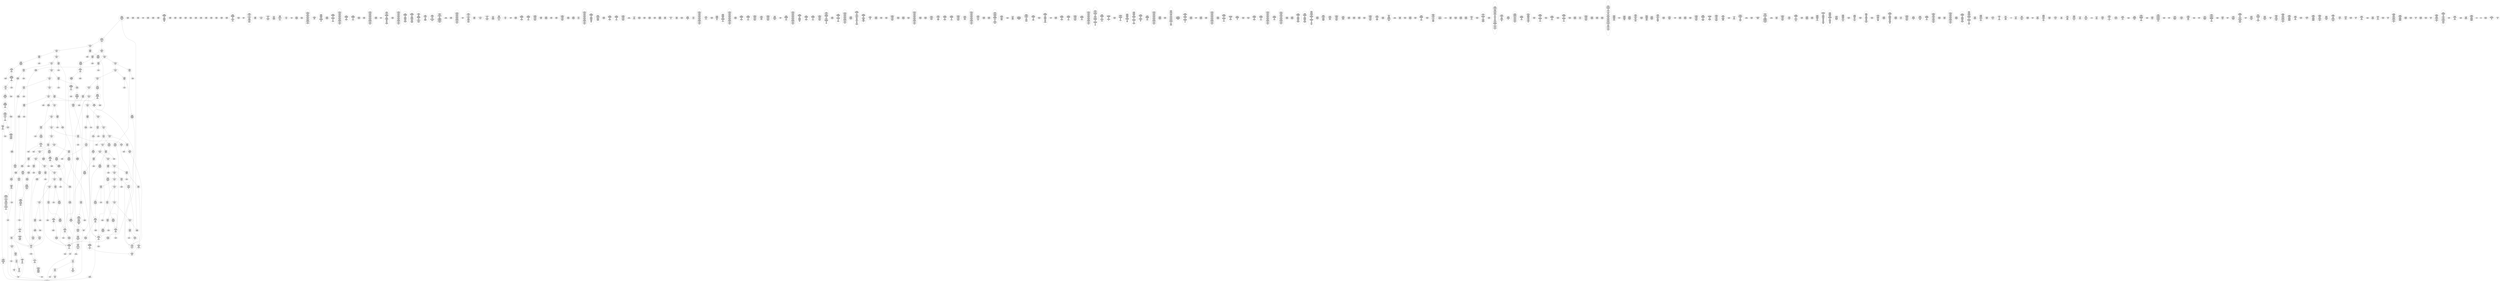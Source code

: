 /* Generated by GvGen v.1.0 (https://www.github.com/stricaud/gvgen) */

digraph G {
compound=true;
   node1 [label="[anywhere]"];
   node2 [label="# 0x0
PUSHX Data
PUSHX Data
MSTORE
PUSHX LogicData
CALLDATASIZE
LT
PUSHX Data
JUMPI
"];
   node3 [label="# 0xd
PUSHX Data
CALLDATALOAD
PUSHX BitData
SHR
PUSHX LogicData
GT
PUSHX Data
JUMPI
"];
   node4 [label="# 0x1e
PUSHX LogicData
EQ
PUSHX Data
JUMPI
"];
   node5 [label="# 0x29
PUSHX LogicData
EQ
PUSHX Data
JUMPI
"];
   node6 [label="# 0x34
PUSHX LogicData
EQ
PUSHX Data
JUMPI
"];
   node7 [label="# 0x3f
PUSHX LogicData
EQ
PUSHX Data
JUMPI
"];
   node8 [label="# 0x4a
PUSHX LogicData
EQ
PUSHX Data
JUMPI
"];
   node9 [label="# 0x55
PUSHX LogicData
EQ
PUSHX Data
JUMPI
"];
   node10 [label="# 0x60
PUSHX LogicData
EQ
PUSHX Data
JUMPI
"];
   node11 [label="# 0x6b
PUSHX LogicData
EQ
PUSHX Data
JUMPI
"];
   node12 [label="# 0x76
PUSHX LogicData
EQ
PUSHX Data
JUMPI
"];
   node13 [label="# 0x81
PUSHX LogicData
EQ
PUSHX Data
JUMPI
"];
   node14 [label="# 0x8c
PUSHX LogicData
EQ
PUSHX Data
JUMPI
"];
   node15 [label="# 0x97
PUSHX LogicData
EQ
PUSHX Data
JUMPI
"];
   node16 [label="# 0xa2
PUSHX LogicData
EQ
PUSHX Data
JUMPI
"];
   node17 [label="# 0xad
PUSHX LogicData
EQ
PUSHX Data
JUMPI
"];
   node18 [label="# 0xb8
PUSHX LogicData
EQ
PUSHX Data
JUMPI
"];
   node19 [label="# 0xc3
PUSHX LogicData
EQ
PUSHX Data
JUMPI
"];
   node20 [label="# 0xce
PUSHX LogicData
EQ
PUSHX Data
JUMPI
"];
   node21 [label="# 0xd9
PUSHX LogicData
EQ
PUSHX Data
JUMPI
"];
   node22 [label="# 0xe4
PUSHX LogicData
EQ
PUSHX Data
JUMPI
"];
   node23 [label="# 0xef
PUSHX LogicData
EQ
PUSHX Data
JUMPI
"];
   node24 [label="# 0xfa
PUSHX Data
REVERT
"];
   node25 [label="# 0xfe
JUMPDEST
PUSHX LogicData
EQ
PUSHX Data
JUMPI
"];
   node26 [label="# 0x10a
PUSHX LogicData
EQ
PUSHX Data
JUMPI
"];
   node27 [label="# 0x115
PUSHX LogicData
EQ
PUSHX Data
JUMPI
"];
   node28 [label="# 0x120
PUSHX LogicData
EQ
PUSHX Data
JUMPI
"];
   node29 [label="# 0x12b
PUSHX LogicData
EQ
PUSHX Data
JUMPI
"];
   node30 [label="# 0x136
PUSHX LogicData
EQ
PUSHX Data
JUMPI
"];
   node31 [label="# 0x141
PUSHX LogicData
EQ
PUSHX Data
JUMPI
"];
   node32 [label="# 0x14c
PUSHX LogicData
EQ
PUSHX Data
JUMPI
"];
   node33 [label="# 0x157
PUSHX LogicData
EQ
PUSHX Data
JUMPI
"];
   node34 [label="# 0x162
PUSHX LogicData
EQ
PUSHX Data
JUMPI
"];
   node35 [label="# 0x16d
PUSHX LogicData
EQ
PUSHX Data
JUMPI
"];
   node36 [label="# 0x178
PUSHX LogicData
EQ
PUSHX Data
JUMPI
"];
   node37 [label="# 0x183
PUSHX LogicData
EQ
PUSHX Data
JUMPI
"];
   node38 [label="# 0x18e
PUSHX LogicData
EQ
PUSHX Data
JUMPI
"];
   node39 [label="# 0x199
PUSHX LogicData
EQ
PUSHX Data
JUMPI
"];
   node40 [label="# 0x1a4
PUSHX LogicData
EQ
PUSHX Data
JUMPI
"];
   node41 [label="# 0x1af
PUSHX LogicData
EQ
PUSHX Data
JUMPI
"];
   node42 [label="# 0x1ba
PUSHX LogicData
EQ
PUSHX Data
JUMPI
"];
   node43 [label="# 0x1c5
PUSHX LogicData
EQ
PUSHX Data
JUMPI
"];
   node44 [label="# 0x1d0
PUSHX LogicData
EQ
PUSHX Data
JUMPI
"];
   node45 [label="# 0x1db
JUMPDEST
PUSHX Data
REVERT
"];
   node46 [label="# 0x1e0
JUMPDEST
CALLVALUE
ISZERO
PUSHX Data
JUMPI
"];
   node47 [label="# 0x1e8
PUSHX Data
REVERT
"];
   node48 [label="# 0x1ec
JUMPDEST
PUSHX Data
PUSHX Data
CALLDATASIZE
PUSHX Data
PUSHX Data
JUMP
"];
   node49 [label="# 0x1fb
JUMPDEST
PUSHX Data
JUMP
"];
   node50 [label="# 0x200
JUMPDEST
PUSHX MemData
MLOAD
ISZERO
ISZERO
MSTORE
PUSHX ArithData
ADD
"];
   node51 [label="# 0x20c
JUMPDEST
PUSHX MemData
MLOAD
SUB
RETURN
"];
   node52 [label="# 0x215
JUMPDEST
CALLVALUE
ISZERO
PUSHX Data
JUMPI
"];
   node53 [label="# 0x21d
PUSHX Data
REVERT
"];
   node54 [label="# 0x221
JUMPDEST
PUSHX Data
PUSHX Data
JUMP
"];
   node55 [label="# 0x22a
JUMPDEST
PUSHX MemData
MLOAD
PUSHX Data
PUSHX Data
JUMP
"];
   node56 [label="# 0x237
JUMPDEST
CALLVALUE
ISZERO
PUSHX Data
JUMPI
"];
   node57 [label="# 0x23f
PUSHX Data
REVERT
"];
   node58 [label="# 0x243
JUMPDEST
PUSHX Data
PUSHX Data
CALLDATASIZE
PUSHX Data
PUSHX Data
JUMP
"];
   node59 [label="# 0x252
JUMPDEST
PUSHX Data
JUMP
"];
   node60 [label="# 0x257
JUMPDEST
PUSHX MemData
MLOAD
PUSHX Data
PUSHX Data
JUMP
"];
   node61 [label="# 0x264
JUMPDEST
CALLVALUE
ISZERO
PUSHX Data
JUMPI
"];
   node62 [label="# 0x26c
PUSHX Data
REVERT
"];
   node63 [label="# 0x270
JUMPDEST
PUSHX Data
PUSHX Data
CALLDATASIZE
PUSHX Data
PUSHX Data
JUMP
"];
   node64 [label="# 0x27f
JUMPDEST
PUSHX Data
JUMP
"];
   node65 [label="# 0x284
JUMPDEST
STOP
"];
   node66 [label="# 0x286
JUMPDEST
PUSHX Data
PUSHX Data
CALLDATASIZE
PUSHX Data
PUSHX Data
JUMP
"];
   node67 [label="# 0x294
JUMPDEST
PUSHX Data
JUMP
"];
   node68 [label="# 0x299
JUMPDEST
CALLVALUE
ISZERO
PUSHX Data
JUMPI
"];
   node69 [label="# 0x2a1
PUSHX Data
REVERT
"];
   node70 [label="# 0x2a5
JUMPDEST
PUSHX Data
PUSHX Data
JUMP
"];
   node71 [label="# 0x2ae
JUMPDEST
CALLVALUE
ISZERO
PUSHX Data
JUMPI
"];
   node72 [label="# 0x2b6
PUSHX Data
REVERT
"];
   node73 [label="# 0x2ba
JUMPDEST
PUSHX Data
PUSHX MemData
MLOAD
PUSHX ArithData
ADD
PUSHX Data
MSTORE
PUSHX Data
MSTORE
PUSHX ArithData
ADD
PUSHX BitData
PUSHX BitData
SHL
MSTORE
JUMP
"];
   node74 [label="# 0x2db
JUMPDEST
CALLVALUE
ISZERO
PUSHX Data
JUMPI
"];
   node75 [label="# 0x2e3
PUSHX Data
REVERT
"];
   node76 [label="# 0x2e7
JUMPDEST
PUSHX Data
PUSHX Data
JUMP
"];
   node77 [label="# 0x2f0
JUMPDEST
CALLVALUE
ISZERO
PUSHX Data
JUMPI
"];
   node78 [label="# 0x2f8
PUSHX Data
REVERT
"];
   node79 [label="# 0x2fc
JUMPDEST
PUSHX Data
PUSHX Data
JUMP
"];
   node80 [label="# 0x305
JUMPDEST
PUSHX MemData
MLOAD
MSTORE
PUSHX ArithData
ADD
PUSHX Data
JUMP
"];
   node81 [label="# 0x313
JUMPDEST
CALLVALUE
ISZERO
PUSHX Data
JUMPI
"];
   node82 [label="# 0x31b
PUSHX Data
REVERT
"];
   node83 [label="# 0x31f
JUMPDEST
PUSHX Data
PUSHX Data
CALLDATASIZE
PUSHX Data
PUSHX Data
JUMP
"];
   node84 [label="# 0x32e
JUMPDEST
PUSHX Data
JUMP
"];
   node85 [label="# 0x333
JUMPDEST
CALLVALUE
ISZERO
PUSHX Data
JUMPI
"];
   node86 [label="# 0x33b
PUSHX Data
REVERT
"];
   node87 [label="# 0x33f
JUMPDEST
PUSHX StorData
SLOAD
PUSHX Data
JUMP
"];
   node88 [label="# 0x348
JUMPDEST
CALLVALUE
ISZERO
PUSHX Data
JUMPI
"];
   node89 [label="# 0x350
PUSHX Data
REVERT
"];
   node90 [label="# 0x354
JUMPDEST
PUSHX Data
PUSHX Data
CALLDATASIZE
PUSHX Data
PUSHX Data
JUMP
"];
   node91 [label="# 0x363
JUMPDEST
PUSHX Data
JUMP
"];
   node92 [label="# 0x368
JUMPDEST
CALLVALUE
ISZERO
PUSHX Data
JUMPI
"];
   node93 [label="# 0x370
PUSHX Data
REVERT
"];
   node94 [label="# 0x374
JUMPDEST
PUSHX Data
PUSHX Data
CALLDATASIZE
PUSHX Data
PUSHX Data
JUMP
"];
   node95 [label="# 0x383
JUMPDEST
PUSHX ArithData
PUSHX BitData
PUSHX BitData
SHL
SUB
AND
PUSHX Data
MSTORE
PUSHX Data
PUSHX Data
MSTORE
PUSHX Data
SHA3
SLOAD
JUMP
"];
   node96 [label="# 0x39e
JUMPDEST
CALLVALUE
ISZERO
PUSHX Data
JUMPI
"];
   node97 [label="# 0x3a6
PUSHX Data
REVERT
"];
   node98 [label="# 0x3aa
JUMPDEST
PUSHX Data
PUSHX Data
CALLDATASIZE
PUSHX Data
PUSHX Data
JUMP
"];
   node99 [label="# 0x3b9
JUMPDEST
PUSHX Data
JUMP
"];
   node100 [label="# 0x3be
JUMPDEST
CALLVALUE
ISZERO
PUSHX Data
JUMPI
"];
   node101 [label="# 0x3c6
PUSHX Data
REVERT
"];
   node102 [label="# 0x3ca
JUMPDEST
CHAINID
PUSHX Data
JUMP
"];
   node103 [label="# 0x3d1
JUMPDEST
CALLVALUE
ISZERO
PUSHX Data
JUMPI
"];
   node104 [label="# 0x3d9
PUSHX Data
REVERT
"];
   node105 [label="# 0x3dd
JUMPDEST
PUSHX StorData
SLOAD
PUSHX Data
PUSHX BitData
AND
JUMP
"];
   node106 [label="# 0x3eb
JUMPDEST
CALLVALUE
ISZERO
PUSHX Data
JUMPI
"];
   node107 [label="# 0x3f3
PUSHX Data
REVERT
"];
   node108 [label="# 0x3f7
JUMPDEST
PUSHX Data
PUSHX Data
CALLDATASIZE
PUSHX Data
PUSHX Data
JUMP
"];
   node109 [label="# 0x406
JUMPDEST
PUSHX Data
JUMP
"];
   node110 [label="# 0x40b
JUMPDEST
CALLVALUE
ISZERO
PUSHX Data
JUMPI
"];
   node111 [label="# 0x413
PUSHX Data
REVERT
"];
   node112 [label="# 0x417
JUMPDEST
PUSHX Data
PUSHX Data
CALLDATASIZE
PUSHX Data
PUSHX Data
JUMP
"];
   node113 [label="# 0x426
JUMPDEST
PUSHX Data
JUMP
"];
   node114 [label="# 0x42b
JUMPDEST
CALLVALUE
ISZERO
PUSHX Data
JUMPI
"];
   node115 [label="# 0x433
PUSHX Data
REVERT
"];
   node116 [label="# 0x437
JUMPDEST
PUSHX Data
PUSHX Data
CALLDATASIZE
PUSHX Data
PUSHX Data
JUMP
"];
   node117 [label="# 0x446
JUMPDEST
PUSHX Data
JUMP
"];
   node118 [label="# 0x44b
JUMPDEST
CALLVALUE
ISZERO
PUSHX Data
JUMPI
"];
   node119 [label="# 0x453
PUSHX Data
REVERT
"];
   node120 [label="# 0x457
JUMPDEST
PUSHX Data
PUSHX StorData
SLOAD
JUMP
"];
   node121 [label="# 0x461
JUMPDEST
CALLVALUE
ISZERO
PUSHX Data
JUMPI
"];
   node122 [label="# 0x469
PUSHX Data
REVERT
"];
   node123 [label="# 0x46d
JUMPDEST
PUSHX Data
PUSHX Data
CALLDATASIZE
PUSHX Data
PUSHX Data
JUMP
"];
   node124 [label="# 0x47c
JUMPDEST
PUSHX Data
JUMP
"];
   node125 [label="# 0x481
JUMPDEST
CALLVALUE
ISZERO
PUSHX Data
JUMPI
"];
   node126 [label="# 0x489
PUSHX Data
REVERT
"];
   node127 [label="# 0x48d
JUMPDEST
PUSHX Data
PUSHX Data
CALLDATASIZE
PUSHX Data
PUSHX Data
JUMP
"];
   node128 [label="# 0x49c
JUMPDEST
PUSHX Data
JUMP
"];
   node129 [label="# 0x4a1
JUMPDEST
CALLVALUE
ISZERO
PUSHX Data
JUMPI
"];
   node130 [label="# 0x4a9
PUSHX Data
REVERT
"];
   node131 [label="# 0x4ad
JUMPDEST
PUSHX Data
PUSHX Data
CALLDATASIZE
PUSHX Data
PUSHX Data
JUMP
"];
   node132 [label="# 0x4bc
JUMPDEST
PUSHX Data
JUMP
"];
   node133 [label="# 0x4c1
JUMPDEST
CALLVALUE
ISZERO
PUSHX Data
JUMPI
"];
   node134 [label="# 0x4c9
PUSHX Data
REVERT
"];
   node135 [label="# 0x4cd
JUMPDEST
PUSHX Data
PUSHX Data
JUMP
"];
   node136 [label="# 0x4d6
JUMPDEST
CALLVALUE
ISZERO
PUSHX Data
JUMPI
"];
   node137 [label="# 0x4de
PUSHX Data
REVERT
"];
   node138 [label="# 0x4e2
JUMPDEST
PUSHX Data
PUSHX Data
JUMP
"];
   node139 [label="# 0x4eb
JUMPDEST
CALLVALUE
ISZERO
PUSHX Data
JUMPI
"];
   node140 [label="# 0x4f3
PUSHX Data
REVERT
"];
   node141 [label="# 0x4f7
JUMPDEST
PUSHX Data
PUSHX Data
JUMP
"];
   node142 [label="# 0x500
JUMPDEST
CALLVALUE
ISZERO
PUSHX Data
JUMPI
"];
   node143 [label="# 0x508
PUSHX Data
REVERT
"];
   node144 [label="# 0x50c
JUMPDEST
PUSHX Data
PUSHX StorData
SLOAD
JUMP
"];
   node145 [label="# 0x516
JUMPDEST
CALLVALUE
ISZERO
PUSHX Data
JUMPI
"];
   node146 [label="# 0x51e
PUSHX Data
REVERT
"];
   node147 [label="# 0x522
JUMPDEST
PUSHX Data
PUSHX Data
JUMP
"];
   node148 [label="# 0x52b
JUMPDEST
CALLVALUE
ISZERO
PUSHX Data
JUMPI
"];
   node149 [label="# 0x533
PUSHX Data
REVERT
"];
   node150 [label="# 0x537
JUMPDEST
PUSHX Data
PUSHX Data
JUMP
"];
   node151 [label="# 0x540
JUMPDEST
CALLVALUE
ISZERO
PUSHX Data
JUMPI
"];
   node152 [label="# 0x548
PUSHX Data
REVERT
"];
   node153 [label="# 0x54c
JUMPDEST
PUSHX Data
PUSHX Data
CALLDATASIZE
PUSHX Data
PUSHX Data
JUMP
"];
   node154 [label="# 0x55b
JUMPDEST
PUSHX Data
JUMP
"];
   node155 [label="# 0x560
JUMPDEST
CALLVALUE
ISZERO
PUSHX Data
JUMPI
"];
   node156 [label="# 0x568
PUSHX Data
REVERT
"];
   node157 [label="# 0x56c
JUMPDEST
PUSHX Data
PUSHX StorData
SLOAD
JUMP
"];
   node158 [label="# 0x576
JUMPDEST
CALLVALUE
ISZERO
PUSHX Data
JUMPI
"];
   node159 [label="# 0x57e
PUSHX Data
REVERT
"];
   node160 [label="# 0x582
JUMPDEST
PUSHX Data
PUSHX Data
CALLDATASIZE
PUSHX Data
PUSHX Data
JUMP
"];
   node161 [label="# 0x591
JUMPDEST
PUSHX Data
JUMP
"];
   node162 [label="# 0x596
JUMPDEST
CALLVALUE
ISZERO
PUSHX Data
JUMPI
"];
   node163 [label="# 0x59e
PUSHX Data
REVERT
"];
   node164 [label="# 0x5a2
JUMPDEST
PUSHX Data
PUSHX Data
CALLDATASIZE
PUSHX Data
PUSHX Data
JUMP
"];
   node165 [label="# 0x5b1
JUMPDEST
PUSHX Data
JUMP
"];
   node166 [label="# 0x5b6
JUMPDEST
CALLVALUE
ISZERO
PUSHX Data
JUMPI
"];
   node167 [label="# 0x5be
PUSHX Data
REVERT
"];
   node168 [label="# 0x5c2
JUMPDEST
PUSHX Data
PUSHX Data
JUMP
"];
   node169 [label="# 0x5cb
JUMPDEST
CALLVALUE
ISZERO
PUSHX Data
JUMPI
"];
   node170 [label="# 0x5d3
PUSHX Data
REVERT
"];
   node171 [label="# 0x5d7
JUMPDEST
PUSHX Data
PUSHX Data
JUMP
"];
   node172 [label="# 0x5e0
JUMPDEST
CALLVALUE
ISZERO
PUSHX Data
JUMPI
"];
   node173 [label="# 0x5e8
PUSHX Data
REVERT
"];
   node174 [label="# 0x5ec
JUMPDEST
PUSHX Data
PUSHX Data
JUMP
"];
   node175 [label="# 0x5f5
JUMPDEST
CALLVALUE
ISZERO
PUSHX Data
JUMPI
"];
   node176 [label="# 0x5fd
PUSHX Data
REVERT
"];
   node177 [label="# 0x601
JUMPDEST
PUSHX Data
PUSHX Data
JUMP
"];
   node178 [label="# 0x60a
JUMPDEST
CALLVALUE
ISZERO
PUSHX Data
JUMPI
"];
   node179 [label="# 0x612
PUSHX Data
REVERT
"];
   node180 [label="# 0x616
JUMPDEST
PUSHX Data
PUSHX Data
CALLDATASIZE
PUSHX Data
PUSHX Data
JUMP
"];
   node181 [label="# 0x625
JUMPDEST
PUSHX Data
JUMP
"];
   node182 [label="# 0x62a
JUMPDEST
CALLVALUE
ISZERO
PUSHX Data
JUMPI
"];
   node183 [label="# 0x632
PUSHX Data
REVERT
"];
   node184 [label="# 0x636
JUMPDEST
PUSHX Data
PUSHX Data
CALLDATASIZE
PUSHX Data
PUSHX Data
JUMP
"];
   node185 [label="# 0x645
JUMPDEST
PUSHX Data
JUMP
"];
   node186 [label="# 0x64a
JUMPDEST
CALLVALUE
ISZERO
PUSHX Data
JUMPI
"];
   node187 [label="# 0x652
PUSHX Data
REVERT
"];
   node188 [label="# 0x656
JUMPDEST
PUSHX Data
PUSHX Data
JUMP
"];
   node189 [label="# 0x65f
JUMPDEST
PUSHX Data
PUSHX ArithData
PUSHX BitData
PUSHX BitData
SHL
SUB
NOT
AND
PUSHX BitData
PUSHX BitData
SHL
EQ
PUSHX Data
JUMPI
"];
   node190 [label="# 0x67b
PUSHX Data
PUSHX Data
JUMP
"];
   node191 [label="# 0x684
JUMPDEST
JUMP
"];
   node192 [label="# 0x68a
JUMPDEST
PUSHX Data
PUSHX StorData
SLOAD
PUSHX Data
PUSHX Data
JUMP
"];
   node193 [label="# 0x699
JUMPDEST
PUSHX ArithData
ADD
PUSHX ArithData
DIV
MUL
PUSHX ArithData
ADD
PUSHX MemData
MLOAD
ADD
PUSHX Data
MSTORE
MSTORE
PUSHX ArithData
ADD
SLOAD
PUSHX Data
PUSHX Data
JUMP
"];
   node194 [label="# 0x6c5
JUMPDEST
ISZERO
PUSHX Data
JUMPI
"];
   node195 [label="# 0x6cc
PUSHX LogicData
LT
PUSHX Data
JUMPI
"];
   node196 [label="# 0x6d4
PUSHX ArithData
SLOAD
DIV
MUL
MSTORE
PUSHX ArithData
ADD
PUSHX Data
JUMP
"];
   node197 [label="# 0x6e7
JUMPDEST
ADD
PUSHX Data
MSTORE
PUSHX Data
PUSHX Data
SHA3
"];
   node198 [label="# 0x6f5
JUMPDEST
SLOAD
MSTORE
PUSHX ArithData
ADD
PUSHX ArithData
ADD
GT
PUSHX Data
JUMPI
"];
   node199 [label="# 0x709
SUB
PUSHX BitData
AND
ADD
"];
   node200 [label="# 0x712
JUMPDEST
JUMP
"];
   node201 [label="# 0x71c
JUMPDEST
PUSHX Data
PUSHX Data
PUSHX Data
JUMP
"];
   node202 [label="# 0x727
JUMPDEST
PUSHX Data
JUMPI
"];
   node203 [label="# 0x72c
PUSHX MemData
MLOAD
PUSHX BitData
PUSHX BitData
SHL
MSTORE
PUSHX Data
PUSHX ArithData
ADD
MSTORE
PUSHX Data
PUSHX ArithData
ADD
MSTORE
PUSHX Data
PUSHX ArithData
ADD
MSTORE
PUSHX BitData
PUSHX BitData
SHL
PUSHX ArithData
ADD
MSTORE
PUSHX ArithData
ADD
"];
   node204 [label="# 0x784
JUMPDEST
PUSHX MemData
MLOAD
SUB
REVERT
"];
   node205 [label="# 0x78d
JUMPDEST
PUSHX Data
MSTORE
PUSHX Data
PUSHX Data
MSTORE
PUSHX Data
SHA3
SLOAD
PUSHX ArithData
PUSHX BitData
PUSHX BitData
SHL
SUB
AND
JUMP
"];
   node206 [label="# 0x7a9
JUMPDEST
PUSHX Data
PUSHX Data
PUSHX Data
JUMP
"];
   node207 [label="# 0x7b4
JUMPDEST
PUSHX ArithData
PUSHX BitData
PUSHX BitData
SHL
SUB
AND
PUSHX ArithData
PUSHX BitData
PUSHX BitData
SHL
SUB
AND
EQ
ISZERO
PUSHX Data
JUMPI
"];
   node208 [label="# 0x7d1
PUSHX MemData
MLOAD
PUSHX BitData
PUSHX BitData
SHL
MSTORE
PUSHX Data
PUSHX ArithData
ADD
MSTORE
PUSHX Data
PUSHX ArithData
ADD
MSTORE
PUSHX Data
PUSHX ArithData
ADD
MSTORE
PUSHX BitData
PUSHX BitData
SHL
PUSHX ArithData
ADD
MSTORE
PUSHX ArithData
ADD
PUSHX Data
JUMP
"];
   node209 [label="# 0x822
JUMPDEST
PUSHX ArithData
PUSHX BitData
PUSHX BitData
SHL
SUB
AND
PUSHX Data
PUSHX Data
JUMP
"];
   node210 [label="# 0x834
JUMPDEST
PUSHX ArithData
PUSHX BitData
PUSHX BitData
SHL
SUB
AND
EQ
PUSHX Data
JUMPI
"];
   node211 [label="# 0x844
PUSHX Data
PUSHX Data
PUSHX Data
JUMP
"];
   node212 [label="# 0x850
JUMPDEST
PUSHX Data
JUMPI
"];
   node213 [label="# 0x855
PUSHX MemData
MLOAD
PUSHX BitData
PUSHX BitData
SHL
MSTORE
PUSHX Data
PUSHX ArithData
ADD
MSTORE
PUSHX Data
PUSHX ArithData
ADD
MSTORE
PUSHX Data
PUSHX ArithData
ADD
MSTORE
PUSHX BitData
PUSHX BitData
SHL
PUSHX ArithData
ADD
MSTORE
PUSHX ArithData
ADD
PUSHX Data
JUMP
"];
   node214 [label="# 0x8bd
JUMPDEST
PUSHX Data
PUSHX Data
JUMP
"];
   node215 [label="# 0x8c7
JUMPDEST
JUMP
"];
   node216 [label="# 0x8cc
JUMPDEST
PUSHX Data
MLOAD
PUSHX ArithData
ADD
MSTORE
PUSHX ArithData
PUSHX BitData
PUSHX BitData
SHL
SUB
AND
PUSHX Data
MSTORE
PUSHX Data
PUSHX ArithData
MSTORE
SHA3
SLOAD
MSTORE
ADD
MSTORE
ADD
MSTORE
PUSHX Data
PUSHX Data
JUMP
"];
   node217 [label="# 0x90a
JUMPDEST
PUSHX Data
JUMPI
"];
   node218 [label="# 0x90f
PUSHX MemData
MLOAD
PUSHX BitData
PUSHX BitData
SHL
MSTORE
PUSHX Data
PUSHX ArithData
ADD
MSTORE
PUSHX Data
PUSHX ArithData
ADD
MSTORE
PUSHX Data
PUSHX ArithData
ADD
MSTORE
PUSHX BitData
PUSHX BitData
SHL
PUSHX ArithData
ADD
MSTORE
PUSHX ArithData
ADD
PUSHX Data
JUMP
"];
   node219 [label="# 0x960
JUMPDEST
PUSHX ArithData
PUSHX BitData
PUSHX BitData
SHL
SUB
AND
PUSHX Data
MSTORE
PUSHX Data
PUSHX Data
MSTORE
PUSHX Data
SHA3
SLOAD
PUSHX Data
PUSHX Data
PUSHX Data
JUMP
"];
   node220 [label="# 0x984
JUMPDEST
PUSHX ArithData
PUSHX BitData
PUSHX BitData
SHL
SUB
AND
PUSHX Data
MSTORE
PUSHX Data
PUSHX Data
MSTORE
PUSHX MemData
SHA3
SSTORE
MLOAD
PUSHX Data
PUSHX Data
CALLER
PUSHX Data
JUMP
"];
   node221 [label="# 0x9d4
JUMPDEST
PUSHX MemData
MLOAD
SUB
LOGX
PUSHX Data
ADDRESS
PUSHX ArithData
PUSHX BitData
PUSHX BitData
SHL
SUB
AND
PUSHX MemData
MLOAD
PUSHX ArithData
ADD
PUSHX Data
PUSHX Data
JUMP
"];
   node222 [label="# 0x9fc
JUMPDEST
PUSHX MemData
MLOAD
PUSHX BitData
NOT
SUB
ADD
MSTORE
MSTORE
PUSHX Data
PUSHX Data
JUMP
"];
   node223 [label="# 0xa16
JUMPDEST
PUSHX Data
PUSHX MemData
MLOAD
SUB
PUSHX Data
GAS
CALL
RETURNDATASIZE
PUSHX LogicData
EQ
PUSHX Data
JUMPI
"];
   node224 [label="# 0xa32
PUSHX MemData
MLOAD
PUSHX BitData
NOT
PUSHX ArithData
RETURNDATASIZE
ADD
AND
ADD
PUSHX Data
MSTORE
RETURNDATASIZE
MSTORE
RETURNDATASIZE
PUSHX Data
PUSHX ArithData
ADD
RETURNDATACOPY
PUSHX Data
JUMP
"];
   node225 [label="# 0xa53
JUMPDEST
PUSHX Data
"];
   node226 [label="# 0xa58
JUMPDEST
PUSHX Data
JUMPI
"];
   node227 [label="# 0xa63
PUSHX MemData
MLOAD
PUSHX BitData
PUSHX BitData
SHL
MSTORE
PUSHX Data
PUSHX ArithData
ADD
MSTORE
PUSHX Data
PUSHX ArithData
ADD
MSTORE
PUSHX BitData
PUSHX BitData
SHL
PUSHX ArithData
ADD
MSTORE
PUSHX ArithData
ADD
PUSHX Data
JUMP
"];
   node228 [label="# 0xaa9
JUMPDEST
JUMP
"];
   node229 [label="# 0xab5
JUMPDEST
PUSHX StorData
SLOAD
PUSHX Data
PUSHX Data
JUMP
"];
   node230 [label="# 0xac2
JUMPDEST
PUSHX ArithData
ADD
PUSHX ArithData
DIV
MUL
PUSHX ArithData
ADD
PUSHX MemData
MLOAD
ADD
PUSHX Data
MSTORE
MSTORE
PUSHX ArithData
ADD
SLOAD
PUSHX Data
PUSHX Data
JUMP
"];
   node231 [label="# 0xaee
JUMPDEST
ISZERO
PUSHX Data
JUMPI
"];
   node232 [label="# 0xaf5
PUSHX LogicData
LT
PUSHX Data
JUMPI
"];
   node233 [label="# 0xafd
PUSHX ArithData
SLOAD
DIV
MUL
MSTORE
PUSHX ArithData
ADD
PUSHX Data
JUMP
"];
   node234 [label="# 0xb10
JUMPDEST
ADD
PUSHX Data
MSTORE
PUSHX Data
PUSHX Data
SHA3
"];
   node235 [label="# 0xb1e
JUMPDEST
SLOAD
MSTORE
PUSHX ArithData
ADD
PUSHX ArithData
ADD
GT
PUSHX Data
JUMPI
"];
   node236 [label="# 0xb32
SUB
PUSHX BitData
AND
ADD
"];
   node237 [label="# 0xb3b
JUMPDEST
JUMP
"];
   node238 [label="# 0xb43
JUMPDEST
PUSHX StorData
SLOAD
PUSHX Data
PUSHX Data
JUMP
"];
   node239 [label="# 0xb50
JUMPDEST
PUSHX Data
PUSHX Data
PUSHX StorData
SLOAD
JUMP
"];
   node240 [label="# 0xb5b
JUMPDEST
JUMP
"];
   node241 [label="# 0xb60
JUMPDEST
PUSHX Data
PUSHX Data
JUMP
"];
   node242 [label="# 0xb68
JUMPDEST
PUSHX ArithData
PUSHX BitData
PUSHX BitData
SHL
SUB
AND
PUSHX Data
PUSHX Data
JUMP
"];
   node243 [label="# 0xb79
JUMPDEST
PUSHX ArithData
PUSHX BitData
PUSHX BitData
SHL
SUB
AND
EQ
PUSHX Data
JUMPI
"];
   node244 [label="# 0xb88
PUSHX MemData
MLOAD
PUSHX BitData
PUSHX BitData
SHL
MSTORE
PUSHX ArithData
ADD
PUSHX Data
PUSHX Data
JUMP
"];
   node245 [label="# 0xb9f
JUMPDEST
PUSHX Data
SSTORE
JUMP
"];
   node246 [label="# 0xba4
JUMPDEST
PUSHX Data
PUSHX Data
PUSHX Data
JUMP
"];
   node247 [label="# 0xbaf
JUMPDEST
PUSHX Data
JUMP
"];
   node248 [label="# 0xbb5
JUMPDEST
PUSHX Data
JUMPI
"];
   node249 [label="# 0xbba
PUSHX MemData
MLOAD
PUSHX BitData
PUSHX BitData
SHL
MSTORE
PUSHX ArithData
ADD
PUSHX Data
PUSHX Data
JUMP
"];
   node250 [label="# 0xbd1
JUMPDEST
PUSHX Data
PUSHX Data
JUMP
"];
   node251 [label="# 0xbdc
JUMPDEST
PUSHX Data
PUSHX Data
PUSHX Data
JUMP
"];
   node252 [label="# 0xbe7
JUMPDEST
LT
PUSHX Data
JUMPI
"];
   node253 [label="# 0xbee
PUSHX MemData
MLOAD
PUSHX BitData
PUSHX BitData
SHL
MSTORE
PUSHX Data
PUSHX ArithData
ADD
MSTORE
PUSHX Data
PUSHX ArithData
ADD
MSTORE
PUSHX Data
PUSHX ArithData
ADD
MSTORE
PUSHX BitData
PUSHX BitData
SHL
PUSHX ArithData
ADD
MSTORE
PUSHX ArithData
ADD
PUSHX Data
JUMP
"];
   node254 [label="# 0xc49
JUMPDEST
PUSHX ArithData
PUSHX BitData
PUSHX BitData
SHL
SUB
AND
PUSHX Data
MSTORE
PUSHX Data
PUSHX Data
MSTORE
PUSHX Data
SHA3
MSTORE
MSTORE
SHA3
SLOAD
JUMP
"];
   node255 [label="# 0xc72
JUMPDEST
PUSHX Data
PUSHX MemData
MLOAD
PUSHX ArithData
ADD
PUSHX Data
MSTORE
PUSHX Data
MSTORE
PUSHX Data
JUMP
"];
   node256 [label="# 0xc8d
JUMPDEST
PUSHX Data
PUSHX Data
JUMP
"];
   node257 [label="# 0xc95
JUMPDEST
PUSHX ArithData
PUSHX BitData
PUSHX BitData
SHL
SUB
AND
PUSHX Data
PUSHX Data
JUMP
"];
   node258 [label="# 0xca6
JUMPDEST
PUSHX ArithData
PUSHX BitData
PUSHX BitData
SHL
SUB
AND
EQ
PUSHX Data
JUMPI
"];
   node259 [label="# 0xcb5
PUSHX MemData
MLOAD
PUSHX BitData
PUSHX BitData
SHL
MSTORE
PUSHX ArithData
ADD
PUSHX Data
PUSHX Data
JUMP
"];
   node260 [label="# 0xccc
JUMPDEST
PUSHX Data
"];
   node261 [label="# 0xccf
JUMPDEST
LT
ISZERO
PUSHX Data
JUMPI
"];
   node262 [label="# 0xcd8
PUSHX Data
PUSHX Data
PUSHX Data
JUMP
"];
   node263 [label="# 0xce3
JUMPDEST
PUSHX Data
JUMP
"];
   node264 [label="# 0xce8
JUMPDEST
PUSHX Data
PUSHX Data
JUMP
"];
   node265 [label="# 0xcf2
JUMPDEST
PUSHX Data
JUMP
"];
   node266 [label="# 0xcfa
JUMPDEST
TIMESTAMP
PUSHX Data
PUSHX Data
JUMP
"];
   node267 [label="# 0xd04
JUMPDEST
ISZERO
PUSHX Data
JUMPI
"];
   node268 [label="# 0xd0b
PUSHX StorData
SLOAD
LT
ISZERO
"];
   node269 [label="# 0xd12
JUMPDEST
ISZERO
PUSHX Data
JUMPI
"];
   node270 [label="# 0xd18
PUSHX Data
PUSHX Data
JUMP
"];
   node271 [label="# 0xd1f
JUMPDEST
PUSHX Data
PUSHX Data
PUSHX StorData
SLOAD
JUMP
"];
   node272 [label="# 0xd2a
JUMPDEST
LT
PUSHX Data
JUMPI
"];
   node273 [label="# 0xd31
PUSHX MemData
MLOAD
PUSHX BitData
PUSHX BitData
SHL
MSTORE
PUSHX Data
PUSHX ArithData
ADD
MSTORE
PUSHX Data
PUSHX ArithData
ADD
MSTORE
PUSHX Data
PUSHX ArithData
ADD
MSTORE
PUSHX BitData
PUSHX BitData
SHL
PUSHX ArithData
ADD
MSTORE
PUSHX ArithData
ADD
PUSHX Data
JUMP
"];
   node274 [label="# 0xd8d
JUMPDEST
PUSHX StorData
SLOAD
LT
PUSHX Data
JUMPI
"];
   node275 [label="# 0xd99
PUSHX Data
PUSHX Data
JUMP
"];
   node276 [label="# 0xda0
JUMPDEST
PUSHX Data
MSTORE
PUSHX Data
PUSHX Data
SHA3
ADD
SLOAD
JUMP
"];
   node277 [label="# 0xdb2
JUMPDEST
PUSHX Data
MSTORE
PUSHX Data
PUSHX Data
MSTORE
PUSHX Data
SHA3
SLOAD
PUSHX ArithData
PUSHX BitData
PUSHX BitData
SHL
SUB
AND
PUSHX Data
JUMPI
"];
   node278 [label="# 0xdd0
PUSHX MemData
MLOAD
PUSHX BitData
PUSHX BitData
SHL
MSTORE
PUSHX Data
PUSHX ArithData
ADD
MSTORE
PUSHX Data
PUSHX ArithData
ADD
MSTORE
PUSHX Data
PUSHX ArithData
ADD
MSTORE
PUSHX BitData
PUSHX BitData
SHL
PUSHX ArithData
ADD
MSTORE
PUSHX ArithData
ADD
PUSHX Data
JUMP
"];
   node279 [label="# 0xe29
JUMPDEST
PUSHX Data
PUSHX Data
JUMP
"];
   node280 [label="# 0xe31
JUMPDEST
PUSHX ArithData
PUSHX BitData
PUSHX BitData
SHL
SUB
AND
PUSHX Data
PUSHX Data
JUMP
"];
   node281 [label="# 0xe42
JUMPDEST
PUSHX ArithData
PUSHX BitData
PUSHX BitData
SHL
SUB
AND
EQ
PUSHX Data
JUMPI
"];
   node282 [label="# 0xe51
PUSHX MemData
MLOAD
PUSHX BitData
PUSHX BitData
SHL
MSTORE
PUSHX ArithData
ADD
PUSHX Data
PUSHX Data
JUMP
"];
   node283 [label="# 0xe68
JUMPDEST
PUSHX StorData
SLOAD
PUSHX BitData
AND
ISZERO
PUSHX Data
JUMPI
"];
   node284 [label="# 0xe74
PUSHX MemData
MLOAD
PUSHX BitData
PUSHX BitData
SHL
MSTORE
PUSHX ArithData
ADD
PUSHX Data
PUSHX Data
JUMP
"];
   node285 [label="# 0xe8b
JUMPDEST
MLOAD
PUSHX Data
PUSHX Data
PUSHX ArithData
ADD
PUSHX Data
JUMP
"];
   node286 [label="# 0xe9e
JUMPDEST
JUMP
"];
   node287 [label="# 0xea2
JUMPDEST
PUSHX Data
PUSHX ArithData
PUSHX BitData
PUSHX BitData
SHL
SUB
AND
PUSHX Data
JUMPI
"];
   node288 [label="# 0xeb3
PUSHX MemData
MLOAD
PUSHX BitData
PUSHX BitData
SHL
MSTORE
PUSHX Data
PUSHX ArithData
ADD
MSTORE
PUSHX Data
PUSHX ArithData
ADD
MSTORE
PUSHX Data
PUSHX ArithData
ADD
MSTORE
PUSHX BitData
PUSHX BitData
SHL
PUSHX ArithData
ADD
MSTORE
PUSHX ArithData
ADD
PUSHX Data
JUMP
"];
   node289 [label="# 0xf0d
JUMPDEST
PUSHX ArithData
PUSHX BitData
PUSHX BitData
SHL
SUB
AND
PUSHX Data
MSTORE
PUSHX Data
PUSHX Data
MSTORE
PUSHX Data
SHA3
SLOAD
JUMP
"];
   node290 [label="# 0xf29
JUMPDEST
PUSHX Data
PUSHX Data
JUMP
"];
   node291 [label="# 0xf31
JUMPDEST
PUSHX ArithData
PUSHX BitData
PUSHX BitData
SHL
SUB
AND
PUSHX Data
PUSHX Data
JUMP
"];
   node292 [label="# 0xf42
JUMPDEST
PUSHX ArithData
PUSHX BitData
PUSHX BitData
SHL
SUB
AND
EQ
PUSHX Data
JUMPI
"];
   node293 [label="# 0xf51
PUSHX MemData
MLOAD
PUSHX BitData
PUSHX BitData
SHL
MSTORE
PUSHX ArithData
ADD
PUSHX Data
PUSHX Data
JUMP
"];
   node294 [label="# 0xf68
JUMPDEST
PUSHX StorData
SLOAD
PUSHX MemData
MLOAD
PUSHX Data
PUSHX ArithData
PUSHX BitData
PUSHX BitData
SHL
SUB
AND
PUSHX Data
LOGX
PUSHX StorData
SLOAD
PUSHX ArithData
PUSHX BitData
PUSHX BitData
SHL
SUB
NOT
AND
SSTORE
JUMP
"];
   node295 [label="# 0xfb2
JUMPDEST
PUSHX StorData
SLOAD
PUSHX ArithData
PUSHX BitData
PUSHX BitData
SHL
SUB
AND
JUMP
"];
   node296 [label="# 0xfc1
JUMPDEST
PUSHX Data
PUSHX StorData
SLOAD
PUSHX Data
PUSHX Data
JUMP
"];
   node297 [label="# 0xfd0
JUMPDEST
PUSHX StorData
SLOAD
PUSHX Data
PUSHX Data
JUMP
"];
   node298 [label="# 0xfdd
JUMPDEST
PUSHX Data
PUSHX Data
PUSHX StorData
SLOAD
JUMP
"];
   node299 [label="# 0xfe8
JUMPDEST
PUSHX Data
PUSHX Data
JUMP
"];
   node300 [label="# 0xff0
JUMPDEST
PUSHX ArithData
PUSHX BitData
PUSHX BitData
SHL
SUB
AND
PUSHX ArithData
PUSHX BitData
PUSHX BitData
SHL
SUB
AND
EQ
ISZERO
PUSHX Data
JUMPI
"];
   node301 [label="# 0x100a
PUSHX MemData
MLOAD
PUSHX BitData
PUSHX BitData
SHL
MSTORE
PUSHX Data
PUSHX ArithData
ADD
MSTORE
PUSHX Data
PUSHX ArithData
ADD
MSTORE
PUSHX BitData
PUSHX BitData
SHL
PUSHX ArithData
ADD
MSTORE
PUSHX ArithData
ADD
PUSHX Data
JUMP
"];
   node302 [label="# 0x104d
JUMPDEST
PUSHX Data
PUSHX Data
PUSHX Data
PUSHX Data
JUMP
"];
   node303 [label="# 0x105a
JUMPDEST
PUSHX ArithData
PUSHX BitData
PUSHX BitData
SHL
SUB
AND
MSTORE
PUSHX ArithData
ADD
MSTORE
PUSHX ArithData
ADD
PUSHX Data
SHA3
AND
MSTORE
MSTORE
SHA3
SLOAD
PUSHX BitData
NOT
AND
ISZERO
ISZERO
OR
SSTORE
PUSHX Data
PUSHX Data
JUMP
"];
   node304 [label="# 0x109e
JUMPDEST
PUSHX ArithData
PUSHX BitData
PUSHX BitData
SHL
SUB
AND
PUSHX Data
PUSHX MemData
MLOAD
PUSHX Data
ISZERO
ISZERO
MSTORE
PUSHX ArithData
ADD
JUMP
"];
   node305 [label="# 0x10da
JUMPDEST
PUSHX MemData
MLOAD
SUB
LOGX
JUMP
"];
   node306 [label="# 0x10e6
JUMPDEST
PUSHX Data
PUSHX Data
PUSHX Data
JUMP
"];
   node307 [label="# 0x10f1
JUMPDEST
PUSHX Data
JUMP
"];
   node308 [label="# 0x10f7
JUMPDEST
PUSHX Data
JUMPI
"];
   node309 [label="# 0x10fc
PUSHX MemData
MLOAD
PUSHX BitData
PUSHX BitData
SHL
MSTORE
PUSHX ArithData
ADD
PUSHX Data
PUSHX Data
JUMP
"];
   node310 [label="# 0x1113
JUMPDEST
PUSHX Data
PUSHX Data
JUMP
"];
   node311 [label="# 0x111f
JUMPDEST
JUMP
"];
   node312 [label="# 0x1125
JUMPDEST
PUSHX Data
PUSHX Data
PUSHX Data
JUMP
"];
   node313 [label="# 0x1130
JUMPDEST
PUSHX Data
JUMPI
"];
   node314 [label="# 0x1135
PUSHX MemData
MLOAD
PUSHX BitData
PUSHX BitData
SHL
MSTORE
PUSHX Data
PUSHX ArithData
ADD
MSTORE
PUSHX Data
PUSHX ArithData
ADD
MSTORE
PUSHX Data
PUSHX ArithData
ADD
MSTORE
PUSHX BitData
PUSHX BitData
SHL
PUSHX ArithData
ADD
MSTORE
PUSHX ArithData
ADD
PUSHX Data
JUMP
"];
   node315 [label="# 0x1194
JUMPDEST
PUSHX Data
PUSHX Data
JUMP
"];
   node316 [label="# 0x119c
JUMPDEST
PUSHX Data
PUSHX Data
JUMP
"];
   node317 [label="# 0x11a5
JUMPDEST
PUSHX MemData
MLOAD
PUSHX ArithData
ADD
PUSHX Data
PUSHX Data
JUMP
"];
   node318 [label="# 0x11b6
JUMPDEST
PUSHX MemData
MLOAD
PUSHX ArithData
SUB
SUB
MSTORE
PUSHX Data
MSTORE
JUMP
"];
   node319 [label="# 0x11cc
JUMPDEST
PUSHX Data
PUSHX Data
JUMP
"];
   node320 [label="# 0x11d4
JUMPDEST
PUSHX ArithData
PUSHX BitData
PUSHX BitData
SHL
SUB
AND
PUSHX Data
PUSHX Data
JUMP
"];
   node321 [label="# 0x11e5
JUMPDEST
PUSHX ArithData
PUSHX BitData
PUSHX BitData
SHL
SUB
AND
EQ
PUSHX Data
JUMPI
"];
   node322 [label="# 0x11f4
PUSHX MemData
MLOAD
PUSHX BitData
PUSHX BitData
SHL
MSTORE
PUSHX ArithData
ADD
PUSHX Data
PUSHX Data
JUMP
"];
   node323 [label="# 0x120b
JUMPDEST
PUSHX StorData
SLOAD
PUSHX BitData
AND
ISZERO
PUSHX Data
JUMPI
"];
   node324 [label="# 0x1217
PUSHX MemData
MLOAD
PUSHX BitData
PUSHX BitData
SHL
MSTORE
PUSHX Data
PUSHX ArithData
ADD
MSTORE
PUSHX Data
PUSHX ArithData
ADD
MSTORE
PUSHX Data
PUSHX ArithData
ADD
MSTORE
PUSHX BitData
PUSHX BitData
SHL
PUSHX ArithData
ADD
MSTORE
PUSHX ArithData
ADD
PUSHX Data
JUMP
"];
   node325 [label="# 0x126e
JUMPDEST
PUSHX StorData
SLOAD
PUSHX BitData
NOT
AND
PUSHX BitData
OR
SSTORE
JUMP
"];
   node326 [label="# 0x127d
JUMPDEST
PUSHX Data
PUSHX Data
PUSHX Data
JUMP
"];
   node327 [label="# 0x1287
JUMPDEST
PUSHX StorData
SLOAD
PUSHX Data
PUSHX Data
JUMP
"];
   node328 [label="# 0x1294
JUMPDEST
PUSHX Data
PUSHX Data
PUSHX Data
JUMP
"];
   node329 [label="# 0x129e
JUMPDEST
PUSHX Data
PUSHX Data
JUMP
"];
   node330 [label="# 0x12a6
JUMPDEST
PUSHX Data
PUSHX Data
JUMP
"];
   node331 [label="# 0x12b0
JUMPDEST
PUSHX StorData
SLOAD
PUSHX MemData
MLOAD
PUSHX BitData
PUSHX BitData
SHL
MSTORE
PUSHX Data
PUSHX ArithData
PUSHX BitData
PUSHX BitData
SHL
SUB
PUSHX Data
DIV
AND
AND
PUSHX Data
PUSHX Data
PUSHX ArithData
ADD
PUSHX Data
JUMP
"];
   node332 [label="# 0x12ee
JUMPDEST
PUSHX Data
PUSHX MemData
MLOAD
SUB
EXTCODESIZE
ISZERO
ISZERO
PUSHX Data
JUMPI
"];
   node333 [label="# 0x1302
PUSHX Data
REVERT
"];
   node334 [label="# 0x1306
JUMPDEST
GAS
STATICCALL
ISZERO
ISZERO
PUSHX Data
JUMPI
"];
   node335 [label="# 0x1311
RETURNDATASIZE
PUSHX Data
RETURNDATACOPY
RETURNDATASIZE
PUSHX Data
REVERT
"];
   node336 [label="# 0x131a
JUMPDEST
PUSHX MemData
MLOAD
RETURNDATASIZE
PUSHX BitData
NOT
PUSHX ArithData
ADD
AND
ADD
PUSHX Data
MSTORE
ADD
PUSHX Data
PUSHX Data
JUMP
"];
   node337 [label="# 0x133e
JUMPDEST
PUSHX ArithData
PUSHX BitData
PUSHX BitData
SHL
SUB
AND
EQ
ISZERO
PUSHX Data
JUMPI
"];
   node338 [label="# 0x134e
PUSHX Data
PUSHX Data
JUMP
"];
   node339 [label="# 0x1357
JUMPDEST
PUSHX ArithData
PUSHX BitData
PUSHX BitData
SHL
SUB
AND
PUSHX Data
MSTORE
PUSHX Data
PUSHX Data
MSTORE
PUSHX Data
SHA3
AND
MSTORE
MSTORE
SHA3
SLOAD
PUSHX BitData
AND
"];
   node340 [label="# 0x1381
JUMPDEST
JUMP
"];
   node341 [label="# 0x1389
JUMPDEST
PUSHX Data
PUSHX Data
JUMP
"];
   node342 [label="# 0x1391
JUMPDEST
PUSHX ArithData
PUSHX BitData
PUSHX BitData
SHL
SUB
AND
PUSHX Data
PUSHX Data
JUMP
"];
   node343 [label="# 0x13a2
JUMPDEST
PUSHX ArithData
PUSHX BitData
PUSHX BitData
SHL
SUB
AND
EQ
PUSHX Data
JUMPI
"];
   node344 [label="# 0x13b1
PUSHX MemData
MLOAD
PUSHX BitData
PUSHX BitData
SHL
MSTORE
PUSHX ArithData
ADD
PUSHX Data
PUSHX Data
JUMP
"];
   node345 [label="# 0x13c8
JUMPDEST
PUSHX ArithData
PUSHX BitData
PUSHX BitData
SHL
SUB
AND
PUSHX Data
JUMPI
"];
   node346 [label="# 0x13d7
PUSHX MemData
MLOAD
PUSHX BitData
PUSHX BitData
SHL
MSTORE
PUSHX Data
PUSHX ArithData
ADD
MSTORE
PUSHX Data
PUSHX ArithData
ADD
MSTORE
PUSHX Data
PUSHX ArithData
ADD
MSTORE
PUSHX BitData
PUSHX BitData
SHL
PUSHX ArithData
ADD
MSTORE
PUSHX ArithData
ADD
PUSHX Data
JUMP
"];
   node347 [label="# 0x142d
JUMPDEST
PUSHX StorData
SLOAD
PUSHX MemData
MLOAD
PUSHX ArithData
PUSHX BitData
PUSHX BitData
SHL
SUB
AND
AND
PUSHX Data
PUSHX Data
LOGX
PUSHX StorData
SLOAD
PUSHX ArithData
PUSHX BitData
PUSHX BitData
SHL
SUB
NOT
AND
PUSHX ArithData
PUSHX BitData
PUSHX BitData
SHL
SUB
AND
OR
SSTORE
JUMP
"];
   node348 [label="# 0x1489
JUMPDEST
PUSHX StorData
SLOAD
PUSHX Data
PUSHX Data
JUMP
"];
   node349 [label="# 0x1496
JUMPDEST
PUSHX Data
CALLER
ADDRESS
EQ
ISZERO
PUSHX Data
JUMPI
"];
   node350 [label="# 0x14a1
PUSHX Data
CALLDATASIZE
PUSHX ArithData
ADD
PUSHX ArithData
DIV
MUL
PUSHX ArithData
ADD
PUSHX MemData
MLOAD
ADD
PUSHX Data
MSTORE
MSTORE
PUSHX ArithData
ADD
CALLDATACOPY
PUSHX Data
ADD
MSTORE
CALLDATASIZE
ADD
MLOAD
PUSHX ArithData
PUSHX BitData
PUSHX BitData
SHL
SUB
AND
PUSHX Data
JUMP
"];
   node351 [label="# 0x14ed
JUMPDEST
CALLER
"];
   node352 [label="# 0x14f0
JUMPDEST
JUMP
"];
   node353 [label="# 0x14f3
JUMPDEST
PUSHX Data
PUSHX ArithData
PUSHX BitData
PUSHX BitData
SHL
SUB
NOT
AND
PUSHX BitData
PUSHX BitData
SHL
EQ
PUSHX Data
JUMPI
"];
   node354 [label="# 0x150f
PUSHX ArithData
PUSHX BitData
PUSHX BitData
SHL
SUB
NOT
AND
PUSHX BitData
PUSHX BitData
SHL
EQ
"];
   node355 [label="# 0x1524
JUMPDEST
PUSHX Data
JUMPI
"];
   node356 [label="# 0x152a
PUSHX BitData
PUSHX BitData
SHL
PUSHX ArithData
PUSHX BitData
PUSHX BitData
SHL
SUB
NOT
AND
EQ
PUSHX Data
JUMP
"];
   node357 [label="# 0x1543
JUMPDEST
PUSHX Data
MSTORE
PUSHX Data
PUSHX Data
MSTORE
PUSHX Data
SHA3
SLOAD
PUSHX ArithData
PUSHX BitData
PUSHX BitData
SHL
SUB
AND
ISZERO
ISZERO
JUMP
"];
   node358 [label="# 0x1560
JUMPDEST
PUSHX Data
PUSHX Data
PUSHX Data
JUMP
"];
   node359 [label="# 0x156a
JUMPDEST
PUSHX Data
MSTORE
PUSHX Data
PUSHX Data
MSTORE
PUSHX Data
SHA3
SLOAD
PUSHX ArithData
PUSHX BitData
PUSHX BitData
SHL
SUB
NOT
AND
PUSHX ArithData
PUSHX BitData
PUSHX BitData
SHL
SUB
AND
OR
SSTORE
PUSHX Data
PUSHX Data
JUMP
"];
   node360 [label="# 0x159f
JUMPDEST
PUSHX ArithData
PUSHX BitData
PUSHX BitData
SHL
SUB
AND
PUSHX Data
PUSHX MemData
MLOAD
PUSHX MemData
MLOAD
SUB
LOGX
JUMP
"];
   node361 [label="# 0x15d8
JUMPDEST
PUSHX Data
PUSHX ArithData
PUSHX BitData
PUSHX BitData
SHL
SUB
AND
PUSHX Data
JUMPI
"];
   node362 [label="# 0x15e9
PUSHX MemData
MLOAD
PUSHX BitData
PUSHX BitData
SHL
MSTORE
PUSHX Data
PUSHX ArithData
ADD
MSTORE
PUSHX Data
PUSHX ArithData
ADD
MSTORE
PUSHX Data
PUSHX ArithData
ADD
MSTORE
PUSHX BitData
PUSHX BitData
SHL
PUSHX ArithData
ADD
MSTORE
PUSHX ArithData
ADD
PUSHX Data
JUMP
"];
   node363 [label="# 0x163e
JUMPDEST
PUSHX Data
PUSHX Data
PUSHX Data
PUSHX Data
JUMP
"];
   node364 [label="# 0x164c
JUMPDEST
PUSHX Data
JUMP
"];
   node365 [label="# 0x1651
JUMPDEST
PUSHX Data
MLOAD
PUSHX Data
MSTORE
PUSHX ArithData
ADD
MSTORE
MSTORE
PUSHX BitData
AND
ADD
MSTORE
PUSHX ArithData
ADD
MSTORE
PUSHX ArithData
ADD
MSTORE
PUSHX ArithData
ADD
PUSHX Data
PUSHX MemData
MLOAD
PUSHX ArithData
SUB
SUB
GAS
STATICCALL
ISZERO
ISZERO
PUSHX Data
JUMPI
"];
   node366 [label="# 0x1696
RETURNDATASIZE
PUSHX Data
RETURNDATACOPY
RETURNDATASIZE
PUSHX Data
REVERT
"];
   node367 [label="# 0x169f
JUMPDEST
PUSHX ArithData
PUSHX MemData
MLOAD
SUB
MLOAD
PUSHX ArithData
PUSHX BitData
PUSHX BitData
SHL
SUB
AND
PUSHX ArithData
PUSHX BitData
PUSHX BitData
SHL
SUB
AND
EQ
JUMP
"];
   node368 [label="# 0x16c8
JUMPDEST
PUSHX Data
PUSHX Data
PUSHX Data
JUMP
"];
   node369 [label="# 0x16d4
JUMPDEST
JUMP
"];
   node370 [label="# 0x16db
JUMPDEST
PUSHX Data
PUSHX Data
PUSHX Data
JUMP
"];
   node371 [label="# 0x16e6
JUMPDEST
PUSHX Data
JUMPI
"];
   node372 [label="# 0x16eb
PUSHX MemData
MLOAD
PUSHX BitData
PUSHX BitData
SHL
MSTORE
PUSHX Data
PUSHX ArithData
ADD
MSTORE
PUSHX Data
PUSHX ArithData
ADD
MSTORE
PUSHX Data
PUSHX ArithData
ADD
MSTORE
PUSHX BitData
PUSHX BitData
SHL
PUSHX ArithData
ADD
MSTORE
PUSHX ArithData
ADD
PUSHX Data
JUMP
"];
   node373 [label="# 0x1747
JUMPDEST
PUSHX Data
PUSHX Data
PUSHX Data
JUMP
"];
   node374 [label="# 0x1752
JUMPDEST
PUSHX ArithData
PUSHX BitData
PUSHX BitData
SHL
SUB
AND
PUSHX ArithData
PUSHX BitData
PUSHX BitData
SHL
SUB
AND
EQ
PUSHX Data
JUMPI
"];
   node375 [label="# 0x176f
PUSHX ArithData
PUSHX BitData
PUSHX BitData
SHL
SUB
AND
PUSHX Data
PUSHX Data
JUMP
"];
   node376 [label="# 0x1782
JUMPDEST
PUSHX ArithData
PUSHX BitData
PUSHX BitData
SHL
SUB
AND
EQ
"];
   node377 [label="# 0x178d
JUMPDEST
PUSHX Data
JUMPI
"];
   node378 [label="# 0x1793
PUSHX Data
PUSHX Data
JUMP
"];
   node379 [label="# 0x179d
JUMPDEST
PUSHX ArithData
PUSHX BitData
PUSHX BitData
SHL
SUB
AND
PUSHX Data
PUSHX Data
JUMP
"];
   node380 [label="# 0x17b0
JUMPDEST
PUSHX ArithData
PUSHX BitData
PUSHX BitData
SHL
SUB
AND
EQ
PUSHX Data
JUMPI
"];
   node381 [label="# 0x17bf
PUSHX MemData
MLOAD
PUSHX BitData
PUSHX BitData
SHL
MSTORE
PUSHX Data
PUSHX ArithData
ADD
MSTORE
PUSHX Data
PUSHX ArithData
ADD
MSTORE
PUSHX Data
PUSHX ArithData
ADD
MSTORE
PUSHX BitData
PUSHX BitData
SHL
PUSHX ArithData
ADD
MSTORE
PUSHX ArithData
ADD
PUSHX Data
JUMP
"];
   node382 [label="# 0x1818
JUMPDEST
PUSHX ArithData
PUSHX BitData
PUSHX BitData
SHL
SUB
AND
PUSHX Data
JUMPI
"];
   node383 [label="# 0x1827
PUSHX MemData
MLOAD
PUSHX BitData
PUSHX BitData
SHL
MSTORE
PUSHX Data
PUSHX ArithData
ADD
MSTORE
PUSHX ArithData
ADD
MSTORE
PUSHX Data
PUSHX ArithData
ADD
MSTORE
PUSHX BitData
PUSHX BitData
SHL
PUSHX ArithData
ADD
MSTORE
PUSHX ArithData
ADD
PUSHX Data
JUMP
"];
   node384 [label="# 0x187a
JUMPDEST
PUSHX Data
PUSHX Data
JUMP
"];
   node385 [label="# 0x1885
JUMPDEST
PUSHX Data
PUSHX Data
PUSHX Data
JUMP
"];
   node386 [label="# 0x1890
JUMPDEST
PUSHX ArithData
PUSHX BitData
PUSHX BitData
SHL
SUB
AND
PUSHX Data
MSTORE
PUSHX Data
PUSHX Data
MSTORE
PUSHX Data
SHA3
SLOAD
PUSHX Data
PUSHX Data
PUSHX Data
JUMP
"];
   node387 [label="# 0x18b9
JUMPDEST
SSTORE
PUSHX ArithData
PUSHX BitData
PUSHX BitData
SHL
SUB
AND
PUSHX Data
MSTORE
PUSHX Data
PUSHX Data
MSTORE
PUSHX Data
SHA3
SLOAD
PUSHX Data
PUSHX Data
PUSHX Data
JUMP
"];
   node388 [label="# 0x18e7
JUMPDEST
SSTORE
PUSHX Data
MSTORE
PUSHX Data
PUSHX Data
MSTORE
PUSHX MemData
SHA3
SLOAD
PUSHX ArithData
PUSHX BitData
PUSHX BitData
SHL
SUB
NOT
AND
PUSHX ArithData
PUSHX BitData
PUSHX BitData
SHL
SUB
AND
OR
SSTORE
MLOAD
AND
PUSHX Data
LOGX
JUMP
"];
   node389 [label="# 0x1948
JUMPDEST
PUSHX Data
PUSHX Data
PUSHX Data
JUMP
"];
   node390 [label="# 0x1952
JUMPDEST
PUSHX Data
PUSHX MemData
MLOAD
PUSHX ArithData
ADD
PUSHX Data
MSTORE
PUSHX Data
MSTORE
PUSHX Data
JUMP
"];
   node391 [label="# 0x196c
JUMPDEST
PUSHX StorData
SLOAD
PUSHX BitData
AND
ISZERO
PUSHX Data
JUMPI
"];
   node392 [label="# 0x1978
PUSHX MemData
MLOAD
PUSHX BitData
PUSHX BitData
SHL
MSTORE
PUSHX ArithData
ADD
PUSHX Data
PUSHX Data
JUMP
"];
   node393 [label="# 0x198f
JUMPDEST
PUSHX StorData
PUSHX Data
SLOAD
PUSHX Data
PUSHX Data
JUMP
"];
   node394 [label="# 0x199f
JUMPDEST
PUSHX Data
PUSHX Data
JUMP
"];
   node395 [label="# 0x19aa
JUMPDEST
JUMP
"];
   node396 [label="# 0x19ad
JUMPDEST
PUSHX Data
PUSHX Data
JUMP
"];
   node397 [label="# 0x19b8
JUMPDEST
PUSHX Data
PUSHX Data
JUMP
"];
   node398 [label="# 0x19c4
JUMPDEST
PUSHX Data
JUMPI
"];
   node399 [label="# 0x19c9
PUSHX MemData
MLOAD
PUSHX BitData
PUSHX BitData
SHL
MSTORE
PUSHX ArithData
ADD
PUSHX Data
PUSHX Data
JUMP
"];
   node400 [label="# 0x19e0
JUMPDEST
PUSHX Data
PUSHX Data
PUSHX MemData
MLOAD
PUSHX ArithData
ADD
PUSHX Data
PUSHX Data
JUMP
"];
   node401 [label="# 0x19f4
JUMPDEST
PUSHX MemData
MLOAD
PUSHX ArithData
SUB
SUB
MSTORE
PUSHX Data
MSTORE
JUMP
"];
   node402 [label="# 0x1a08
JUMPDEST
PUSHX Data
PUSHX Data
JUMPI
"];
   node403 [label="# 0x1a10
PUSHX Data
MLOAD
ADD
MSTORE
PUSHX Data
MSTORE
PUSHX BitData
PUSHX BitData
SHL
PUSHX ArithData
ADD
MSTORE
JUMP
"];
   node404 [label="# 0x1a2c
JUMPDEST
PUSHX Data
"];
   node405 [label="# 0x1a30
JUMPDEST
ISZERO
PUSHX Data
JUMPI
"];
   node406 [label="# 0x1a37
PUSHX Data
PUSHX Data
JUMP
"];
   node407 [label="# 0x1a40
JUMPDEST
PUSHX Data
PUSHX Data
PUSHX Data
JUMP
"];
   node408 [label="# 0x1a4f
JUMPDEST
PUSHX Data
JUMP
"];
   node409 [label="# 0x1a56
JUMPDEST
PUSHX Data
PUSHX ArithData
PUSHX BitData
PUSHX BitData
SHL
SUB
GT
ISZERO
PUSHX Data
JUMPI
"];
   node410 [label="# 0x1a69
PUSHX Data
PUSHX Data
JUMP
"];
   node411 [label="# 0x1a70
JUMPDEST
PUSHX MemData
MLOAD
MSTORE
PUSHX ArithData
ADD
PUSHX BitData
NOT
AND
PUSHX ArithData
ADD
ADD
PUSHX Data
MSTORE
ISZERO
PUSHX Data
JUMPI
"];
   node412 [label="# 0x1a8e
PUSHX ArithData
ADD
CALLDATASIZE
CALLDATACOPY
ADD
"];
   node413 [label="# 0x1a9a
JUMPDEST
"];
   node414 [label="# 0x1a9e
JUMPDEST
ISZERO
PUSHX Data
JUMPI
"];
   node415 [label="# 0x1aa5
PUSHX Data
PUSHX Data
PUSHX Data
JUMP
"];
   node416 [label="# 0x1aaf
JUMPDEST
PUSHX Data
PUSHX Data
PUSHX Data
JUMP
"];
   node417 [label="# 0x1abc
JUMPDEST
PUSHX Data
PUSHX Data
PUSHX Data
JUMP
"];
   node418 [label="# 0x1ac7
JUMPDEST
PUSHX BitData
SHL
MLOAD
LT
PUSHX Data
JUMPI
"];
   node419 [label="# 0x1ad5
PUSHX Data
PUSHX Data
JUMP
"];
   node420 [label="# 0x1adc
JUMPDEST
PUSHX ArithData
ADD
ADD
PUSHX ArithData
PUSHX BitData
PUSHX BitData
SHL
SUB
NOT
AND
PUSHX BitData
BYTE
MSTORE8
PUSHX Data
PUSHX Data
PUSHX Data
JUMP
"];
   node421 [label="# 0x1afe
JUMPDEST
PUSHX Data
JUMP
"];
   node422 [label="# 0x1b05
JUMPDEST
PUSHX Data
PUSHX MemData
MLOAD
PUSHX ArithData
ADD
PUSHX Data
MSTORE
PUSHX Data
MSTORE
PUSHX ArithData
ADD
PUSHX Data
PUSHX Data
CODECOPY
MLOAD
PUSHX ArithData
ADD
SHA3
MLOAD
ADD
MLOAD
PUSHX Data
ADD
MLOAD
MLOAD
ADD
SHA3
MLOAD
PUSHX Data
ADD
MSTORE
PUSHX ArithData
ADD
MSTORE
PUSHX ArithData
PUSHX BitData
PUSHX BitData
SHL
SUB
AND
PUSHX ArithData
ADD
MSTORE
PUSHX ArithData
ADD
MSTORE
PUSHX ArithData
ADD
JUMP
"];
   node423 [label="# 0x1b65
JUMPDEST
PUSHX MemData
MLOAD
PUSHX ArithData
SUB
SUB
MSTORE
PUSHX Data
MSTORE
MLOAD
PUSHX ArithData
ADD
SHA3
JUMP
"];
   node424 [label="# 0x1b82
JUMPDEST
PUSHX Data
PUSHX Data
PUSHX StorData
SLOAD
JUMP
"];
   node425 [label="# 0x1b8d
JUMPDEST
PUSHX MemData
MLOAD
PUSHX BitData
PUSHX BitData
SHL
PUSHX ArithData
ADD
MSTORE
PUSHX ArithData
ADD
MSTORE
PUSHX ArithData
ADD
MSTORE
PUSHX ArithData
ADD
PUSHX Data
JUMP
"];
   node426 [label="# 0x1bb2
JUMPDEST
PUSHX ArithData
PUSHX BitData
PUSHX BitData
SHL
SUB
AND
PUSHX Data
JUMPI
"];
   node427 [label="# 0x1bc1
PUSHX Data
PUSHX StorData
SLOAD
PUSHX Data
MSTORE
PUSHX Data
PUSHX Data
MSTORE
PUSHX Data
SHA3
SSTORE
PUSHX ArithData
ADD
SSTORE
MSTORE
PUSHX ArithData
ADD
SSTORE
JUMP
"];
   node428 [label="# 0x1c08
JUMPDEST
PUSHX Data
JUMP
"];
   node429 [label="# 0x1c0d
JUMPDEST
PUSHX ArithData
PUSHX BitData
PUSHX BitData
SHL
SUB
AND
PUSHX ArithData
PUSHX BitData
PUSHX BitData
SHL
SUB
AND
EQ
PUSHX Data
JUMPI
"];
   node430 [label="# 0x1c27
PUSHX Data
PUSHX Data
JUMP
"];
   node431 [label="# 0x1c30
JUMPDEST
PUSHX ArithData
PUSHX BitData
PUSHX BitData
SHL
SUB
AND
PUSHX Data
JUMPI
"];
   node432 [label="# 0x1c3f
PUSHX Data
PUSHX Data
JUMP
"];
   node433 [label="# 0x1c47
JUMPDEST
PUSHX ArithData
PUSHX BitData
PUSHX BitData
SHL
SUB
AND
PUSHX ArithData
PUSHX BitData
PUSHX BitData
SHL
SUB
AND
EQ
PUSHX Data
JUMPI
"];
   node434 [label="# 0x1c61
PUSHX Data
PUSHX Data
JUMP
"];
   node435 [label="# 0x1c6a
JUMPDEST
PUSHX Data
PUSHX Data
PUSHX Data
JUMP
"];
   node436 [label="# 0x1c75
JUMPDEST
GT
PUSHX Data
JUMPI
"];
   node437 [label="# 0x1c7b
PUSHX MemData
MLOAD
PUSHX BitData
PUSHX BitData
SHL
MSTORE
PUSHX ArithData
ADD
PUSHX Data
PUSHX Data
JUMP
"];
   node438 [label="# 0x1c92
JUMPDEST
PUSHX Data
PUSHX Data
PUSHX Data
JUMP
"];
   node439 [label="# 0x1c9c
JUMPDEST
PUSHX Data
PUSHX Data
JUMP
"];
   node440 [label="# 0x1ca4
JUMPDEST
PUSHX Data
PUSHX Data
JUMP
"];
   node441 [label="# 0x1cae
JUMPDEST
PUSHX MemData
MLOAD
PUSHX ArithData
PUSHX BitData
PUSHX BitData
SHL
SUB
NOT
CALLER
PUSHX BitData
SHL
AND
PUSHX ArithData
ADD
MSTORE
COINBASE
SHL
AND
PUSHX ArithData
ADD
MSTORE
DIFFICULTY
PUSHX ArithData
ADD
MSTORE
GASLIMIT
PUSHX ArithData
ADD
MSTORE
TIMESTAMP
PUSHX ArithData
ADD
MSTORE
PUSHX Data
PUSHX ArithData
ADD
PUSHX MemData
MLOAD
PUSHX ArithData
SUB
SUB
MSTORE
PUSHX Data
MSTORE
MLOAD
PUSHX ArithData
ADD
SHA3
PUSHX BitData
SHR
PUSHX Data
PUSHX Data
JUMP
"];
   node442 [label="# 0x1d10
JUMPDEST
PUSHX Data
MSTORE
PUSHX Data
PUSHX Data
MSTORE
PUSHX Data
SHA3
SLOAD
PUSHX Data
JUMPI
"];
   node443 [label="# 0x1d28
PUSHX Data
JUMP
"];
   node444 [label="# 0x1d2e
JUMPDEST
PUSHX Data
MSTORE
PUSHX Data
PUSHX Data
MSTORE
PUSHX Data
SHA3
SLOAD
"];
   node445 [label="# 0x1d3f
JUMPDEST
PUSHX Data
PUSHX Data
PUSHX Data
PUSHX Data
PUSHX Data
JUMP
"];
   node446 [label="# 0x1d4e
JUMPDEST
MSTORE
PUSHX ArithData
ADD
MSTORE
PUSHX ArithData
ADD
PUSHX Data
SHA3
SLOAD
PUSHX LogicData
EQ
ISZERO
PUSHX Data
JUMPI
"];
   node447 [label="# 0x1d66
PUSHX Data
PUSHX Data
PUSHX Data
JUMP
"];
   node448 [label="# 0x1d70
JUMPDEST
PUSHX Data
MSTORE
PUSHX Data
PUSHX Data
MSTORE
PUSHX Data
SHA3
SSTORE
PUSHX Data
JUMP
"];
   node449 [label="# 0x1d84
JUMPDEST
PUSHX Data
PUSHX Data
PUSHX Data
PUSHX Data
PUSHX Data
JUMP
"];
   node450 [label="# 0x1d93
JUMPDEST
MSTORE
PUSHX ArithData
ADD
MSTORE
PUSHX ArithData
ADD
PUSHX Data
SHA3
SLOAD
MSTORE
PUSHX Data
MSTORE
SHA3
SSTORE
"];
   node451 [label="# 0x1db4
JUMPDEST
PUSHX Data
PUSHX Data
JUMP
"];
   node452 [label="# 0x1dbc
JUMPDEST
PUSHX StorData
SLOAD
PUSHX Data
PUSHX Data
JUMP
"];
   node453 [label="# 0x1dca
JUMPDEST
JUMP
"];
   node454 [label="# 0x1dd2
JUMPDEST
PUSHX Data
PUSHX Data
JUMP
"];
   node455 [label="# 0x1ddc
JUMPDEST
PUSHX Data
PUSHX Data
PUSHX Data
JUMP
"];
   node456 [label="# 0x1de9
JUMPDEST
PUSHX Data
JUMPI
"];
   node457 [label="# 0x1dee
PUSHX MemData
MLOAD
PUSHX BitData
PUSHX BitData
SHL
MSTORE
PUSHX ArithData
ADD
PUSHX Data
PUSHX Data
JUMP
"];
   node458 [label="# 0x1e05
JUMPDEST
PUSHX Data
PUSHX ArithData
PUSHX BitData
PUSHX BitData
SHL
SUB
AND
EXTCODESIZE
ISZERO
PUSHX Data
JUMPI
"];
   node459 [label="# 0x1e18
PUSHX ArithData
PUSHX BitData
PUSHX BitData
SHL
SUB
AND
PUSHX Data
PUSHX Data
PUSHX Data
JUMP
"];
   node460 [label="# 0x1e2e
JUMPDEST
PUSHX MemData
MLOAD
PUSHX BitData
AND
PUSHX BitData
SHL
MSTORE
PUSHX ArithData
ADD
PUSHX Data
PUSHX Data
JUMP
"];
   node461 [label="# 0x1e50
JUMPDEST
PUSHX Data
PUSHX MemData
MLOAD
SUB
PUSHX Data
EXTCODESIZE
ISZERO
ISZERO
PUSHX Data
JUMPI
"];
   node462 [label="# 0x1e66
PUSHX Data
REVERT
"];
   node463 [label="# 0x1e6a
JUMPDEST
GAS
CALL
ISZERO
PUSHX Data
JUMPI
"];
   node464 [label="# 0x1e78
PUSHX MemData
MLOAD
PUSHX ArithData
RETURNDATASIZE
ADD
PUSHX BitData
NOT
AND
ADD
MSTORE
PUSHX Data
ADD
PUSHX Data
JUMP
"];
   node465 [label="# 0x1e97
JUMPDEST
PUSHX Data
"];
   node466 [label="# 0x1e9a
JUMPDEST
PUSHX Data
JUMPI
"];
   node467 [label="# 0x1e9f
RETURNDATASIZE
ISZERO
PUSHX Data
JUMPI
"];
   node468 [label="# 0x1ea7
PUSHX MemData
MLOAD
PUSHX BitData
NOT
PUSHX ArithData
RETURNDATASIZE
ADD
AND
ADD
PUSHX Data
MSTORE
RETURNDATASIZE
MSTORE
RETURNDATASIZE
PUSHX Data
PUSHX ArithData
ADD
RETURNDATACOPY
PUSHX Data
JUMP
"];
   node469 [label="# 0x1ec8
JUMPDEST
PUSHX Data
"];
   node470 [label="# 0x1ecd
JUMPDEST
MLOAD
PUSHX Data
JUMPI
"];
   node471 [label="# 0x1ed5
PUSHX MemData
MLOAD
PUSHX BitData
PUSHX BitData
SHL
MSTORE
PUSHX ArithData
ADD
PUSHX Data
PUSHX Data
JUMP
"];
   node472 [label="# 0x1eec
JUMPDEST
MLOAD
PUSHX ArithData
ADD
REVERT
"];
   node473 [label="# 0x1ef4
JUMPDEST
PUSHX ArithData
PUSHX BitData
PUSHX BitData
SHL
SUB
NOT
AND
PUSHX BitData
PUSHX BitData
SHL
EQ
PUSHX Data
JUMP
"];
   node474 [label="# 0x1f0e
JUMPDEST
PUSHX Data
JUMP
"];
   node475 [label="# 0x1f19
JUMPDEST
PUSHX Data
PUSHX Data
PUSHX Data
PUSHX Data
JUMP
"];
   node476 [label="# 0x1f26
JUMPDEST
PUSHX Data
PUSHX Data
JUMP
"];
   node477 [label="# 0x1f30
JUMPDEST
PUSHX Data
MSTORE
PUSHX Data
PUSHX Data
MSTORE
PUSHX Data
SHA3
SLOAD
EQ
PUSHX Data
JUMPI
"];
   node478 [label="# 0x1f4a
PUSHX ArithData
PUSHX BitData
PUSHX BitData
SHL
SUB
AND
PUSHX Data
MSTORE
PUSHX Data
PUSHX Data
MSTORE
PUSHX Data
SHA3
MSTORE
MSTORE
SHA3
SLOAD
MSTORE
SHA3
SSTORE
MSTORE
PUSHX Data
MSTORE
SHA3
SSTORE
"];
   node479 [label="# 0x1f83
JUMPDEST
PUSHX Data
MSTORE
PUSHX Data
PUSHX Data
MSTORE
PUSHX Data
SHA3
SSTORE
PUSHX ArithData
PUSHX BitData
PUSHX BitData
SHL
SUB
AND
MSTORE
PUSHX Data
MSTORE
SHA3
MSTORE
MSTORE
SHA3
SSTORE
JUMP
"];
   node480 [label="# 0x1fb6
JUMPDEST
PUSHX StorData
SLOAD
PUSHX Data
PUSHX Data
PUSHX Data
PUSHX Data
JUMP
"];
   node481 [label="# 0x1fc8
JUMPDEST
PUSHX Data
MSTORE
PUSHX Data
PUSHX Data
MSTORE
PUSHX Data
SHA3
SLOAD
PUSHX StorData
SLOAD
LT
PUSHX Data
JUMPI
"];
   node482 [label="# 0x1fe9
PUSHX Data
PUSHX Data
JUMP
"];
   node483 [label="# 0x1ff0
JUMPDEST
PUSHX Data
MSTORE
PUSHX Data
PUSHX Data
SHA3
ADD
SLOAD
PUSHX StorData
SLOAD
LT
PUSHX Data
JUMPI
"];
   node484 [label="# 0x200a
PUSHX Data
PUSHX Data
JUMP
"];
   node485 [label="# 0x2011
JUMPDEST
PUSHX Data
MSTORE
PUSHX Data
SHA3
ADD
SSTORE
MSTORE
PUSHX Data
MSTORE
PUSHX Data
SHA3
SSTORE
MSTORE
SHA3
SSTORE
PUSHX StorData
SLOAD
PUSHX Data
JUMPI
"];
   node486 [label="# 0x2042
PUSHX Data
PUSHX Data
JUMP
"];
   node487 [label="# 0x2049
JUMPDEST
PUSHX ArithData
SUB
PUSHX Data
MSTORE
PUSHX Data
PUSHX Data
SHA3
ADD
PUSHX Data
SSTORE
SSTORE
JUMP
"];
   node488 [label="# 0x2065
JUMPDEST
PUSHX Data
PUSHX Data
PUSHX Data
JUMP
"];
   node489 [label="# 0x2070
JUMPDEST
PUSHX ArithData
PUSHX BitData
PUSHX BitData
SHL
SUB
AND
PUSHX Data
MSTORE
PUSHX Data
PUSHX Data
MSTORE
PUSHX Data
SHA3
MSTORE
MSTORE
SHA3
SSTORE
MSTORE
PUSHX Data
MSTORE
SHA3
SSTORE
JUMP
"];
   node490 [label="# 0x20a9
JUMPDEST
PUSHX Data
PUSHX Data
PUSHX Data
JUMP
"];
   node491 [label="# 0x20b4
JUMPDEST
GT
PUSHX Data
JUMPI
"];
   node492 [label="# 0x20ba
PUSHX MemData
MLOAD
PUSHX BitData
PUSHX BitData
SHL
MSTORE
PUSHX ArithData
ADD
PUSHX Data
PUSHX Data
JUMP
"];
   node493 [label="# 0x20d1
JUMPDEST
PUSHX Data
PUSHX Data
PUSHX StorData
SLOAD
JUMP
"];
   node494 [label="# 0x20dc
JUMPDEST
PUSHX Data
PUSHX StorData
SLOAD
PUSHX ArithData
ADD
SSTORE
JUMP
"];
   node495 [label="# 0x20ec
JUMPDEST
PUSHX ArithData
PUSHX BitData
PUSHX BitData
SHL
SUB
AND
PUSHX Data
JUMPI
"];
   node496 [label="# 0x20fb
PUSHX MemData
MLOAD
PUSHX BitData
PUSHX BitData
SHL
MSTORE
PUSHX Data
PUSHX ArithData
ADD
MSTORE
PUSHX ArithData
ADD
MSTORE
PUSHX Data
PUSHX ArithData
ADD
MSTORE
PUSHX ArithData
ADD
PUSHX Data
JUMP
"];
   node497 [label="# 0x2142
JUMPDEST
PUSHX Data
PUSHX Data
JUMP
"];
   node498 [label="# 0x214b
JUMPDEST
ISZERO
PUSHX Data
JUMPI
"];
   node499 [label="# 0x2151
PUSHX MemData
MLOAD
PUSHX BitData
PUSHX BitData
SHL
MSTORE
PUSHX Data
PUSHX ArithData
ADD
MSTORE
PUSHX Data
PUSHX ArithData
ADD
MSTORE
PUSHX BitData
PUSHX BitData
SHL
PUSHX ArithData
ADD
MSTORE
PUSHX ArithData
ADD
PUSHX Data
JUMP
"];
   node500 [label="# 0x2197
JUMPDEST
PUSHX Data
PUSHX Data
PUSHX Data
JUMP
"];
   node501 [label="# 0x21a3
JUMPDEST
PUSHX ArithData
PUSHX BitData
PUSHX BitData
SHL
SUB
AND
PUSHX Data
MSTORE
PUSHX Data
PUSHX Data
MSTORE
PUSHX Data
SHA3
SLOAD
PUSHX Data
PUSHX Data
PUSHX Data
JUMP
"];
   node502 [label="# 0x21cc
JUMPDEST
SSTORE
PUSHX Data
MSTORE
PUSHX Data
PUSHX Data
MSTORE
PUSHX MemData
SHA3
SLOAD
PUSHX ArithData
PUSHX BitData
PUSHX BitData
SHL
SUB
NOT
AND
PUSHX ArithData
PUSHX BitData
PUSHX BitData
SHL
SUB
AND
OR
SSTORE
MLOAD
PUSHX Data
LOGX
JUMP
"];
   node503 [label="# 0x222a
JUMPDEST
SLOAD
PUSHX Data
PUSHX Data
JUMP
"];
   node504 [label="# 0x2236
JUMPDEST
PUSHX Data
MSTORE
PUSHX Data
PUSHX Data
SHA3
PUSHX ArithData
ADD
PUSHX Data
DIV
ADD
PUSHX Data
JUMPI
"];
   node505 [label="# 0x2250
PUSHX Data
SSTORE
PUSHX Data
JUMP
"];
   node506 [label="# 0x2258
JUMPDEST
PUSHX LogicData
LT
PUSHX Data
JUMPI
"];
   node507 [label="# 0x2261
MLOAD
PUSHX BitData
NOT
AND
ADD
OR
SSTORE
PUSHX Data
JUMP
"];
   node508 [label="# 0x2271
JUMPDEST
ADD
PUSHX ArithData
ADD
SSTORE
ISZERO
PUSHX Data
JUMPI
"];
   node509 [label="# 0x2280
ADD
"];
   node510 [label="# 0x2283
JUMPDEST
GT
ISZERO
PUSHX Data
JUMPI
"];
   node511 [label="# 0x228c
MLOAD
SSTORE
PUSHX ArithData
ADD
PUSHX ArithData
ADD
PUSHX Data
JUMP
"];
   node512 [label="# 0x229e
JUMPDEST
PUSHX Data
PUSHX Data
JUMP
"];
   node513 [label="# 0x22aa
JUMPDEST
JUMP
"];
   node514 [label="# 0x22ae
JUMPDEST
SLOAD
PUSHX Data
PUSHX Data
JUMP
"];
   node515 [label="# 0x22ba
JUMPDEST
PUSHX Data
MSTORE
PUSHX Data
PUSHX Data
SHA3
PUSHX ArithData
ADD
PUSHX Data
DIV
ADD
PUSHX Data
JUMPI
"];
   node516 [label="# 0x22d4
PUSHX Data
SSTORE
PUSHX Data
JUMP
"];
   node517 [label="# 0x22dc
JUMPDEST
PUSHX LogicData
LT
PUSHX Data
JUMPI
"];
   node518 [label="# 0x22e5
SLOAD
SSTORE
PUSHX Data
JUMP
"];
   node519 [label="# 0x22ed
JUMPDEST
ADD
PUSHX ArithData
ADD
SSTORE
ISZERO
PUSHX Data
JUMPI
"];
   node520 [label="# 0x22fc
PUSHX Data
MSTORE
PUSHX Data
PUSHX Data
SHA3
PUSHX ArithData
ADD
PUSHX Data
DIV
ADD
"];
   node521 [label="# 0x230e
JUMPDEST
GT
ISZERO
PUSHX Data
JUMPI
"];
   node522 [label="# 0x2317
SLOAD
SSTORE
PUSHX ArithData
ADD
PUSHX ArithData
ADD
PUSHX Data
JUMP
"];
   node523 [label="# 0x2329
JUMPDEST
"];
   node524 [label="# 0x232a
JUMPDEST
GT
ISZERO
PUSHX Data
JUMPI
"];
   node525 [label="# 0x2333
PUSHX Data
SSTORE
PUSHX ArithData
ADD
PUSHX Data
JUMP
"];
   node526 [label="# 0x233e
JUMPDEST
PUSHX ArithData
PUSHX BitData
PUSHX BitData
SHL
SUB
NOT
AND
EQ
PUSHX Data
JUMPI
"];
   node527 [label="# 0x2350
PUSHX Data
REVERT
"];
   node528 [label="# 0x2354
JUMPDEST
PUSHX Data
PUSHX LogicData
SUB
SLT
ISZERO
PUSHX Data
JUMPI
"];
   node529 [label="# 0x2362
PUSHX Data
REVERT
"];
   node530 [label="# 0x2366
JUMPDEST
CALLDATALOAD
PUSHX Data
PUSHX Data
JUMP
"];
   node531 [label="# 0x2371
JUMPDEST
PUSHX Data
"];
   node532 [label="# 0x2374
JUMPDEST
LT
ISZERO
PUSHX Data
JUMPI
"];
   node533 [label="# 0x237d
ADD
MLOAD
ADD
MSTORE
PUSHX ArithData
ADD
PUSHX Data
JUMP
"];
   node534 [label="# 0x238c
JUMPDEST
GT
ISZERO
PUSHX Data
JUMPI
"];
   node535 [label="# 0x2395
PUSHX Data
ADD
MSTORE
JUMP
"];
   node536 [label="# 0x239d
JUMPDEST
PUSHX Data
MLOAD
MSTORE
PUSHX Data
PUSHX ArithData
ADD
PUSHX ArithData
ADD
PUSHX Data
JUMP
"];
   node537 [label="# 0x23b5
JUMPDEST
PUSHX ArithData
ADD
PUSHX BitData
NOT
AND
ADD
PUSHX ArithData
ADD
JUMP
"];
   node538 [label="# 0x23c9
JUMPDEST
PUSHX Data
MSTORE
PUSHX Data
PUSHX Data
PUSHX ArithData
ADD
PUSHX Data
JUMP
"];
   node539 [label="# 0x23dc
JUMPDEST
PUSHX Data
PUSHX LogicData
SUB
SLT
ISZERO
PUSHX Data
JUMPI
"];
   node540 [label="# 0x23ea
PUSHX Data
REVERT
"];
   node541 [label="# 0x23ee
JUMPDEST
CALLDATALOAD
JUMP
"];
   node542 [label="# 0x23f5
JUMPDEST
PUSHX ArithData
PUSHX BitData
PUSHX BitData
SHL
SUB
AND
MSTORE
PUSHX ArithData
ADD
JUMP
"];
   node543 [label="# 0x2409
JUMPDEST
PUSHX ArithData
PUSHX BitData
PUSHX BitData
SHL
SUB
AND
EQ
PUSHX Data
JUMPI
"];
   node544 [label="# 0x241a
PUSHX Data
REVERT
"];
   node545 [label="# 0x241e
JUMPDEST
PUSHX Data
PUSHX LogicData
SUB
SLT
ISZERO
PUSHX Data
JUMPI
"];
   node546 [label="# 0x242d
PUSHX Data
REVERT
"];
   node547 [label="# 0x2431
JUMPDEST
CALLDATALOAD
PUSHX Data
PUSHX Data
JUMP
"];
   node548 [label="# 0x243c
JUMPDEST
PUSHX ArithData
ADD
CALLDATALOAD
JUMP
"];
   node549 [label="# 0x244a
JUMPDEST
PUSHX BitData
PUSHX BitData
SHL
PUSHX Data
MSTORE
PUSHX Data
PUSHX Data
MSTORE
PUSHX Data
PUSHX Data
REVERT
"];
   node550 [label="# 0x2460
JUMPDEST
PUSHX Data
PUSHX ArithData
PUSHX BitData
PUSHX BitData
SHL
SUB
GT
ISZERO
PUSHX Data
JUMPI
"];
   node551 [label="# 0x2473
PUSHX Data
PUSHX Data
JUMP
"];
   node552 [label="# 0x247a
JUMPDEST
PUSHX MemData
MLOAD
PUSHX ArithData
ADD
PUSHX BitData
NOT
AND
PUSHX ArithData
ADD
AND
ADD
GT
LT
OR
ISZERO
PUSHX Data
JUMPI
"];
   node553 [label="# 0x249b
PUSHX Data
PUSHX Data
JUMP
"];
   node554 [label="# 0x24a2
JUMPDEST
PUSHX Data
MSTORE
MSTORE
ADD
GT
ISZERO
PUSHX Data
JUMPI
"];
   node555 [label="# 0x24b7
PUSHX Data
REVERT
"];
   node556 [label="# 0x24bb
JUMPDEST
PUSHX ArithData
ADD
CALLDATACOPY
PUSHX Data
PUSHX ArithData
ADD
ADD
MSTORE
JUMP
"];
   node557 [label="# 0x24d5
JUMPDEST
PUSHX Data
PUSHX ArithData
ADD
SLT
PUSHX Data
JUMPI
"];
   node558 [label="# 0x24e2
PUSHX Data
REVERT
"];
   node559 [label="# 0x24e6
JUMPDEST
PUSHX Data
CALLDATALOAD
PUSHX ArithData
ADD
PUSHX Data
JUMP
"];
   node560 [label="# 0x24f5
JUMPDEST
PUSHX Data
PUSHX Data
PUSHX Data
PUSHX LogicData
SUB
SLT
ISZERO
PUSHX Data
JUMPI
"];
   node561 [label="# 0x2509
PUSHX Data
REVERT
"];
   node562 [label="# 0x250d
JUMPDEST
CALLDATALOAD
PUSHX Data
PUSHX Data
JUMP
"];
   node563 [label="# 0x2518
JUMPDEST
PUSHX ArithData
ADD
CALLDATALOAD
PUSHX ArithData
PUSHX BitData
PUSHX BitData
SHL
SUB
GT
ISZERO
PUSHX Data
JUMPI
"];
   node564 [label="# 0x252f
PUSHX Data
REVERT
"];
   node565 [label="# 0x2533
JUMPDEST
PUSHX Data
ADD
PUSHX Data
JUMP
"];
   node566 [label="# 0x253f
JUMPDEST
PUSHX ArithData
ADD
CALLDATALOAD
PUSHX ArithData
ADD
CALLDATALOAD
PUSHX ArithData
ADD
CALLDATALOAD
PUSHX BitData
AND
EQ
PUSHX Data
JUMPI
"];
   node567 [label="# 0x2560
PUSHX Data
REVERT
"];
   node568 [label="# 0x2564
JUMPDEST
JUMP
"];
   node569 [label="# 0x2572
JUMPDEST
PUSHX Data
PUSHX Data
PUSHX LogicData
SUB
SLT
ISZERO
PUSHX Data
JUMPI
"];
   node570 [label="# 0x2583
PUSHX Data
REVERT
"];
   node571 [label="# 0x2587
JUMPDEST
CALLDATALOAD
PUSHX Data
PUSHX Data
JUMP
"];
   node572 [label="# 0x2592
JUMPDEST
PUSHX ArithData
ADD
CALLDATALOAD
PUSHX Data
PUSHX Data
JUMP
"];
   node573 [label="# 0x25a2
JUMPDEST
PUSHX ArithData
ADD
CALLDATALOAD
JUMP
"];
   node574 [label="# 0x25b3
JUMPDEST
PUSHX Data
PUSHX LogicData
SUB
SLT
ISZERO
PUSHX Data
JUMPI
"];
   node575 [label="# 0x25c1
PUSHX Data
REVERT
"];
   node576 [label="# 0x25c5
JUMPDEST
CALLDATALOAD
PUSHX Data
PUSHX Data
JUMP
"];
   node577 [label="# 0x25d0
JUMPDEST
PUSHX Data
PUSHX LogicData
SUB
SLT
ISZERO
PUSHX Data
JUMPI
"];
   node578 [label="# 0x25de
PUSHX Data
REVERT
"];
   node579 [label="# 0x25e2
JUMPDEST
CALLDATALOAD
PUSHX ArithData
PUSHX BitData
PUSHX BitData
SHL
SUB
GT
ISZERO
PUSHX Data
JUMPI
"];
   node580 [label="# 0x25f4
PUSHX Data
REVERT
"];
   node581 [label="# 0x25f8
JUMPDEST
ADD
PUSHX ArithData
ADD
SGT
PUSHX Data
JUMPI
"];
   node582 [label="# 0x2605
PUSHX Data
REVERT
"];
   node583 [label="# 0x2609
JUMPDEST
PUSHX Data
CALLDATALOAD
PUSHX ArithData
ADD
PUSHX Data
JUMP
"];
   node584 [label="# 0x2618
JUMPDEST
PUSHX Data
PUSHX LogicData
SUB
SLT
ISZERO
PUSHX Data
JUMPI
"];
   node585 [label="# 0x2627
PUSHX Data
REVERT
"];
   node586 [label="# 0x262b
JUMPDEST
CALLDATALOAD
PUSHX Data
PUSHX Data
JUMP
"];
   node587 [label="# 0x2636
JUMPDEST
PUSHX ArithData
ADD
CALLDATALOAD
ISZERO
ISZERO
EQ
PUSHX Data
JUMPI
"];
   node588 [label="# 0x2647
PUSHX Data
REVERT
"];
   node589 [label="# 0x264b
JUMPDEST
JUMP
"];
   node590 [label="# 0x2656
JUMPDEST
PUSHX Data
PUSHX Data
PUSHX LogicData
SUB
SLT
ISZERO
PUSHX Data
JUMPI
"];
   node591 [label="# 0x2668
PUSHX Data
REVERT
"];
   node592 [label="# 0x266c
JUMPDEST
CALLDATALOAD
PUSHX Data
PUSHX Data
JUMP
"];
   node593 [label="# 0x2677
JUMPDEST
PUSHX ArithData
ADD
CALLDATALOAD
PUSHX Data
PUSHX Data
JUMP
"];
   node594 [label="# 0x2687
JUMPDEST
PUSHX ArithData
ADD
CALLDATALOAD
PUSHX ArithData
ADD
CALLDATALOAD
PUSHX ArithData
PUSHX BitData
PUSHX BitData
SHL
SUB
GT
ISZERO
PUSHX Data
JUMPI
"];
   node595 [label="# 0x26a5
PUSHX Data
REVERT
"];
   node596 [label="# 0x26a9
JUMPDEST
PUSHX Data
ADD
PUSHX Data
JUMP
"];
   node597 [label="# 0x26b5
JUMPDEST
JUMP
"];
   node598 [label="# 0x26c1
JUMPDEST
PUSHX Data
PUSHX LogicData
SUB
SLT
ISZERO
PUSHX Data
JUMPI
"];
   node599 [label="# 0x26d0
PUSHX Data
REVERT
"];
   node600 [label="# 0x26d4
JUMPDEST
CALLDATALOAD
PUSHX Data
PUSHX Data
JUMP
"];
   node601 [label="# 0x26df
JUMPDEST
PUSHX ArithData
ADD
CALLDATALOAD
PUSHX Data
PUSHX Data
JUMP
"];
   node602 [label="# 0x26ef
JUMPDEST
PUSHX BitData
SHR
AND
PUSHX Data
JUMPI
"];
   node603 [label="# 0x26fd
PUSHX BitData
AND
"];
   node604 [label="# 0x2703
JUMPDEST
PUSHX LogicData
LT
EQ
ISZERO
PUSHX Data
JUMPI
"];
   node605 [label="# 0x270f
PUSHX BitData
PUSHX BitData
SHL
PUSHX Data
MSTORE
PUSHX Data
PUSHX Data
MSTORE
PUSHX Data
PUSHX Data
REVERT
"];
   node606 [label="# 0x2724
JUMPDEST
JUMP
"];
   node607 [label="# 0x272a
JUMPDEST
PUSHX ArithData
PUSHX BitData
PUSHX BitData
SHL
SUB
AND
MSTORE
AND
PUSHX ArithData
ADD
MSTORE
PUSHX ArithData
PUSHX ArithData
ADD
MSTORE
PUSHX Data
PUSHX Data
ADD
PUSHX Data
JUMP
"];
   node608 [label="# 0x2756
JUMPDEST
JUMP
"];
   node609 [label="# 0x275f
JUMPDEST
PUSHX Data
MLOAD
PUSHX Data
PUSHX ArithData
ADD
PUSHX Data
JUMP
"];
   node610 [label="# 0x2771
JUMPDEST
PUSHX BitData
SHL
PUSHX ArithData
PUSHX BitData
PUSHX BitData
SHL
SUB
NOT
AND
ADD
MSTORE
PUSHX ArithData
ADD
JUMP
"];
   node611 [label="# 0x2791
JUMPDEST
PUSHX Data
MLOAD
PUSHX Data
PUSHX ArithData
ADD
PUSHX Data
JUMP
"];
   node612 [label="# 0x27a3
JUMPDEST
ADD
JUMP
"];
   node613 [label="# 0x27ad
JUMPDEST
PUSHX ArithData
MSTORE
ADD
MSTORE
PUSHX Data
PUSHX ArithData
ADD
MSTORE
PUSHX ArithData
ADD
JUMP
"];
   node614 [label="# 0x27e2
JUMPDEST
PUSHX ArithData
MSTORE
PUSHX Data
ADD
MSTORE
PUSHX Data
PUSHX ArithData
ADD
MSTORE
PUSHX BitData
PUSHX BitData
SHL
PUSHX ArithData
ADD
MSTORE
PUSHX ArithData
ADD
JUMP
"];
   node615 [label="# 0x2833
JUMPDEST
PUSHX BitData
PUSHX BitData
SHL
PUSHX Data
MSTORE
PUSHX Data
PUSHX Data
MSTORE
PUSHX Data
PUSHX Data
REVERT
"];
   node616 [label="# 0x2849
JUMPDEST
PUSHX Data
PUSHX BitData
NOT
EQ
ISZERO
PUSHX Data
JUMPI
"];
   node617 [label="# 0x2856
PUSHX Data
PUSHX Data
JUMP
"];
   node618 [label="# 0x285d
JUMPDEST
PUSHX ArithData
ADD
JUMP
"];
   node619 [label="# 0x2864
JUMPDEST
PUSHX BitData
PUSHX BitData
SHL
PUSHX Data
MSTORE
PUSHX Data
PUSHX Data
MSTORE
PUSHX Data
PUSHX Data
REVERT
"];
   node620 [label="# 0x287a
JUMPDEST
PUSHX ArithData
MSTORE
PUSHX Data
ADD
MSTORE
PUSHX Data
PUSHX ArithData
ADD
MSTORE
PUSHX ArithData
ADD
JUMP
"];
   node621 [label="# 0x28b1
JUMPDEST
PUSHX Data
MLOAD
PUSHX Data
PUSHX ArithData
ADD
PUSHX Data
JUMP
"];
   node622 [label="# 0x28c3
JUMPDEST
PUSHX BitData
PUSHX BitData
SHL
ADD
MSTORE
MLOAD
PUSHX Data
PUSHX ArithData
ADD
PUSHX ArithData
ADD
PUSHX Data
JUMP
"];
   node623 [label="# 0x28e1
JUMPDEST
ADD
PUSHX ArithData
ADD
JUMP
"];
   node624 [label="# 0x28ed
JUMPDEST
PUSHX Data
LT
ISZERO
PUSHX Data
JUMPI
"];
   node625 [label="# 0x28f8
PUSHX Data
PUSHX Data
JUMP
"];
   node626 [label="# 0x28ff
JUMPDEST
SUB
JUMP
"];
   node627 [label="# 0x2904
JUMPDEST
PUSHX Data
PUSHX LogicData
SUB
SLT
ISZERO
PUSHX Data
JUMPI
"];
   node628 [label="# 0x2912
PUSHX Data
REVERT
"];
   node629 [label="# 0x2916
JUMPDEST
MLOAD
PUSHX Data
PUSHX Data
JUMP
"];
   node630 [label="# 0x2921
JUMPDEST
PUSHX Data
NOT
GT
ISZERO
PUSHX Data
JUMPI
"];
   node631 [label="# 0x292d
PUSHX Data
PUSHX Data
JUMP
"];
   node632 [label="# 0x2934
JUMPDEST
ADD
JUMP
"];
   node633 [label="# 0x2939
JUMPDEST
PUSHX ArithData
MSTORE
PUSHX Data
ADD
MSTORE
PUSHX Data
PUSHX ArithData
ADD
MSTORE
PUSHX BitData
PUSHX BitData
SHL
PUSHX ArithData
ADD
MSTORE
PUSHX ArithData
ADD
JUMP
"];
   node634 [label="# 0x298b
JUMPDEST
PUSHX BitData
PUSHX BitData
SHL
MSTORE
PUSHX Data
PUSHX Data
PUSHX Data
SLOAD
PUSHX BitData
SHR
AND
PUSHX Data
JUMPI
"];
   node635 [label="# 0x29b1
PUSHX BitData
AND
"];
   node636 [label="# 0x29b7
JUMPDEST
PUSHX LogicData
LT
EQ
ISZERO
PUSHX Data
JUMPI
"];
   node637 [label="# 0x29c4
PUSHX BitData
PUSHX BitData
SHL
MSTORE
PUSHX Data
PUSHX Data
MSTORE
PUSHX Data
REVERT
"];
   node638 [label="# 0x29d7
JUMPDEST
ISZERO
PUSHX Data
JUMPI
"];
   node639 [label="# 0x29df
PUSHX LogicData
EQ
PUSHX Data
JUMPI
"];
   node640 [label="# 0x29e7
PUSHX Data
JUMP
"];
   node641 [label="# 0x29eb
JUMPDEST
PUSHX BitData
NOT
AND
ADD
MSTORE
ADD
ADD
PUSHX Data
JUMP
"];
   node642 [label="# 0x2a00
JUMPDEST
PUSHX Data
MSTORE
PUSHX Data
SHA3
PUSHX Data
"];
   node643 [label="# 0x2a0c
JUMPDEST
LT
ISZERO
PUSHX Data
JUMPI
"];
   node644 [label="# 0x2a15
SLOAD
ADD
ADD
MSTORE
ADD
ADD
PUSHX Data
JUMP
"];
   node645 [label="# 0x2a27
JUMPDEST
ADD
ADD
"];
   node646 [label="# 0x2a31
JUMPDEST
JUMP
"];
   node647 [label="# 0x2a40
JUMPDEST
PUSHX BitData
PUSHX BitData
SHL
PUSHX Data
MSTORE
PUSHX Data
PUSHX Data
MSTORE
PUSHX Data
PUSHX Data
REVERT
"];
   node648 [label="# 0x2a56
JUMPDEST
PUSHX Data
PUSHX Data
JUMPI
"];
   node649 [label="# 0x2a5e
PUSHX Data
PUSHX Data
JUMP
"];
   node650 [label="# 0x2a65
JUMPDEST
DIV
JUMP
"];
   node651 [label="# 0x2a6a
JUMPDEST
PUSHX Data
PUSHX Data
JUMPI
"];
   node652 [label="# 0x2a72
PUSHX Data
PUSHX Data
JUMP
"];
   node653 [label="# 0x2a79
JUMPDEST
MOD
JUMP
"];
   node654 [label="# 0x2a7e
JUMPDEST
PUSHX ArithData
MSTORE
PUSHX Data
ADD
MSTORE
PUSHX BitData
PUSHX BitData
SHL
PUSHX ArithData
ADD
MSTORE
PUSHX ArithData
ADD
JUMP
"];
   node655 [label="# 0x2ab0
JUMPDEST
PUSHX ArithData
PUSHX BitData
PUSHX BitData
SHL
SUB
AND
MSTORE
AND
PUSHX ArithData
ADD
MSTORE
PUSHX ArithData
ADD
MSTORE
PUSHX ArithData
PUSHX ArithData
ADD
MSTORE
PUSHX Data
PUSHX Data
ADD
PUSHX Data
JUMP
"];
   node656 [label="# 0x2ae3
JUMPDEST
JUMP
"];
   node657 [label="# 0x2aed
JUMPDEST
PUSHX Data
PUSHX LogicData
SUB
SLT
ISZERO
PUSHX Data
JUMPI
"];
   node658 [label="# 0x2afb
PUSHX Data
REVERT
"];
   node659 [label="# 0x2aff
JUMPDEST
MLOAD
PUSHX Data
PUSHX Data
JUMP
"];
   node660 [label="# 0x2b0a
JUMPDEST
PUSHX BitData
PUSHX BitData
SHL
PUSHX Data
MSTORE
PUSHX Data
PUSHX Data
MSTORE
PUSHX Data
PUSHX Data
REVERT
"];
   node661 [label="# 0x2b20
INVALID
"];
   node662 [label="# 0x2b21
INVALID
"];
   node663 [label="# 0x2b22
PUSHX Data
PUSHX Data
INVALID
"];
   node664 [label="# 0x2b3f
PUSHX Data
PUSHX LogicData
PUSHX LogicData
SLT
SHA3
JUMP
"];
   node665 [label="# 0x2b6f
PUSHX Data
DIV
LOGX
"];
node2->node45;
node2->node3;
node3->node25;
node3->node4;
node4->node121;
node4->node5;
node5->node125;
node5->node6;
node6->node129;
node6->node7;
node7->node133;
node7->node8;
node8->node136;
node8->node9;
node9->node139;
node9->node10;
node10->node142;
node10->node11;
node11->node145;
node11->node12;
node12->node148;
node12->node13;
node13->node151;
node13->node14;
node14->node155;
node14->node15;
node15->node158;
node15->node16;
node16->node162;
node16->node17;
node17->node166;
node17->node18;
node18->node169;
node18->node19;
node19->node172;
node19->node20;
node20->node175;
node20->node21;
node21->node178;
node21->node22;
node22->node182;
node22->node23;
node23->node186;
node23->node24;
node25->node46;
node25->node26;
node26->node52;
node26->node27;
node27->node56;
node27->node28;
node28->node61;
node28->node29;
node29->node66;
node29->node30;
node30->node68;
node30->node31;
node31->node71;
node31->node32;
node32->node74;
node32->node33;
node33->node77;
node33->node34;
node34->node81;
node34->node35;
node35->node85;
node35->node36;
node36->node88;
node36->node37;
node37->node92;
node37->node38;
node38->node96;
node38->node39;
node39->node100;
node39->node40;
node40->node103;
node40->node41;
node41->node106;
node41->node42;
node42->node110;
node42->node43;
node43->node114;
node43->node44;
node44->node118;
node44->node45;
node46->node48;
node46->node47;
node48->node528;
node50->node51;
node52->node54;
node52->node53;
node54->node192;
node55->node538;
node56->node58;
node56->node57;
node58->node539;
node60->node542;
node61->node63;
node61->node62;
node63->node545;
node66->node560;
node68->node70;
node68->node69;
node70->node229;
node71->node73;
node71->node72;
node73->node55;
node74->node76;
node74->node75;
node76->node238;
node77->node79;
node77->node78;
node79->node239;
node80->node51;
node81->node83;
node81->node82;
node83->node539;
node85->node87;
node85->node86;
node87->node80;
node88->node90;
node88->node89;
node90->node569;
node92->node94;
node92->node93;
node94->node574;
node96->node98;
node96->node97;
node98->node545;
node100->node102;
node100->node101;
node102->node80;
node103->node105;
node103->node104;
node105->node50;
node106->node108;
node106->node107;
node108->node569;
node110->node112;
node110->node111;
node112->node545;
node114->node116;
node114->node115;
node116->node539;
node118->node120;
node118->node119;
node120->node80;
node121->node123;
node121->node122;
node123->node539;
node125->node127;
node125->node126;
node127->node577;
node129->node131;
node129->node130;
node131->node574;
node133->node135;
node133->node134;
node135->node290;
node136->node138;
node136->node137;
node138->node295;
node139->node141;
node139->node140;
node141->node296;
node142->node144;
node142->node143;
node144->node80;
node145->node147;
node145->node146;
node147->node297;
node148->node150;
node148->node149;
node150->node298;
node151->node153;
node151->node152;
node153->node584;
node155->node157;
node155->node156;
node157->node80;
node158->node160;
node158->node159;
node160->node590;
node162->node164;
node162->node163;
node164->node539;
node166->node168;
node166->node167;
node168->node319;
node169->node171;
node169->node170;
node171->node326;
node172->node174;
node172->node173;
node174->node327;
node175->node177;
node175->node176;
node177->node328;
node178->node180;
node178->node179;
node180->node598;
node182->node184;
node182->node183;
node184->node574;
node186->node188;
node186->node187;
node188->node348;
node192->node602;
node229->node602;
node238->node602;
node239->node240;
node240->node1;
node290->node358;
node295->node60;
node296->node602;
node297->node602;
node298->node240;
node311->node1;
node319->node358;
node326->node400;
node327->node602;
node328->node298;
node348->node602;
node349->node351;
node349->node350;
node350->node352;
node351->node352;
node352->node1;
node358->node349;
node395->node1;
node400->node634;
node526->node395;
node526->node527;
node528->node530;
node528->node529;
node530->node526;
node531->node532;
node532->node534;
node532->node533;
node533->node532;
node534->node311;
node534->node535;
node535->node1;
node536->node531;
node538->node536;
node539->node541;
node539->node540;
node541->node1;
node542->node51;
node543->node395;
node543->node544;
node545->node547;
node545->node546;
node547->node543;
node550->node552;
node550->node551;
node551->node549;
node552->node554;
node552->node553;
node553->node549;
node554->node556;
node554->node555;
node556->node1;
node560->node562;
node560->node561;
node562->node543;
node569->node571;
node569->node570;
node571->node543;
node574->node576;
node574->node575;
node576->node543;
node577->node579;
node577->node578;
node579->node581;
node579->node580;
node581->node583;
node581->node582;
node583->node550;
node584->node586;
node584->node585;
node586->node543;
node590->node592;
node590->node591;
node592->node543;
node598->node600;
node598->node599;
node600->node543;
node602->node604;
node602->node603;
node603->node604;
node604->node606;
node604->node605;
node606->node1;
node634->node636;
node634->node635;
node635->node636;
node636->node638;
node636->node637;
node638->node641;
node638->node639;
node639->node642;
node639->node640;
node640->node646;
node641->node646;
node642->node643;
node643->node645;
node643->node644;
node644->node643;
node645->node646;
node646->node1;
}
